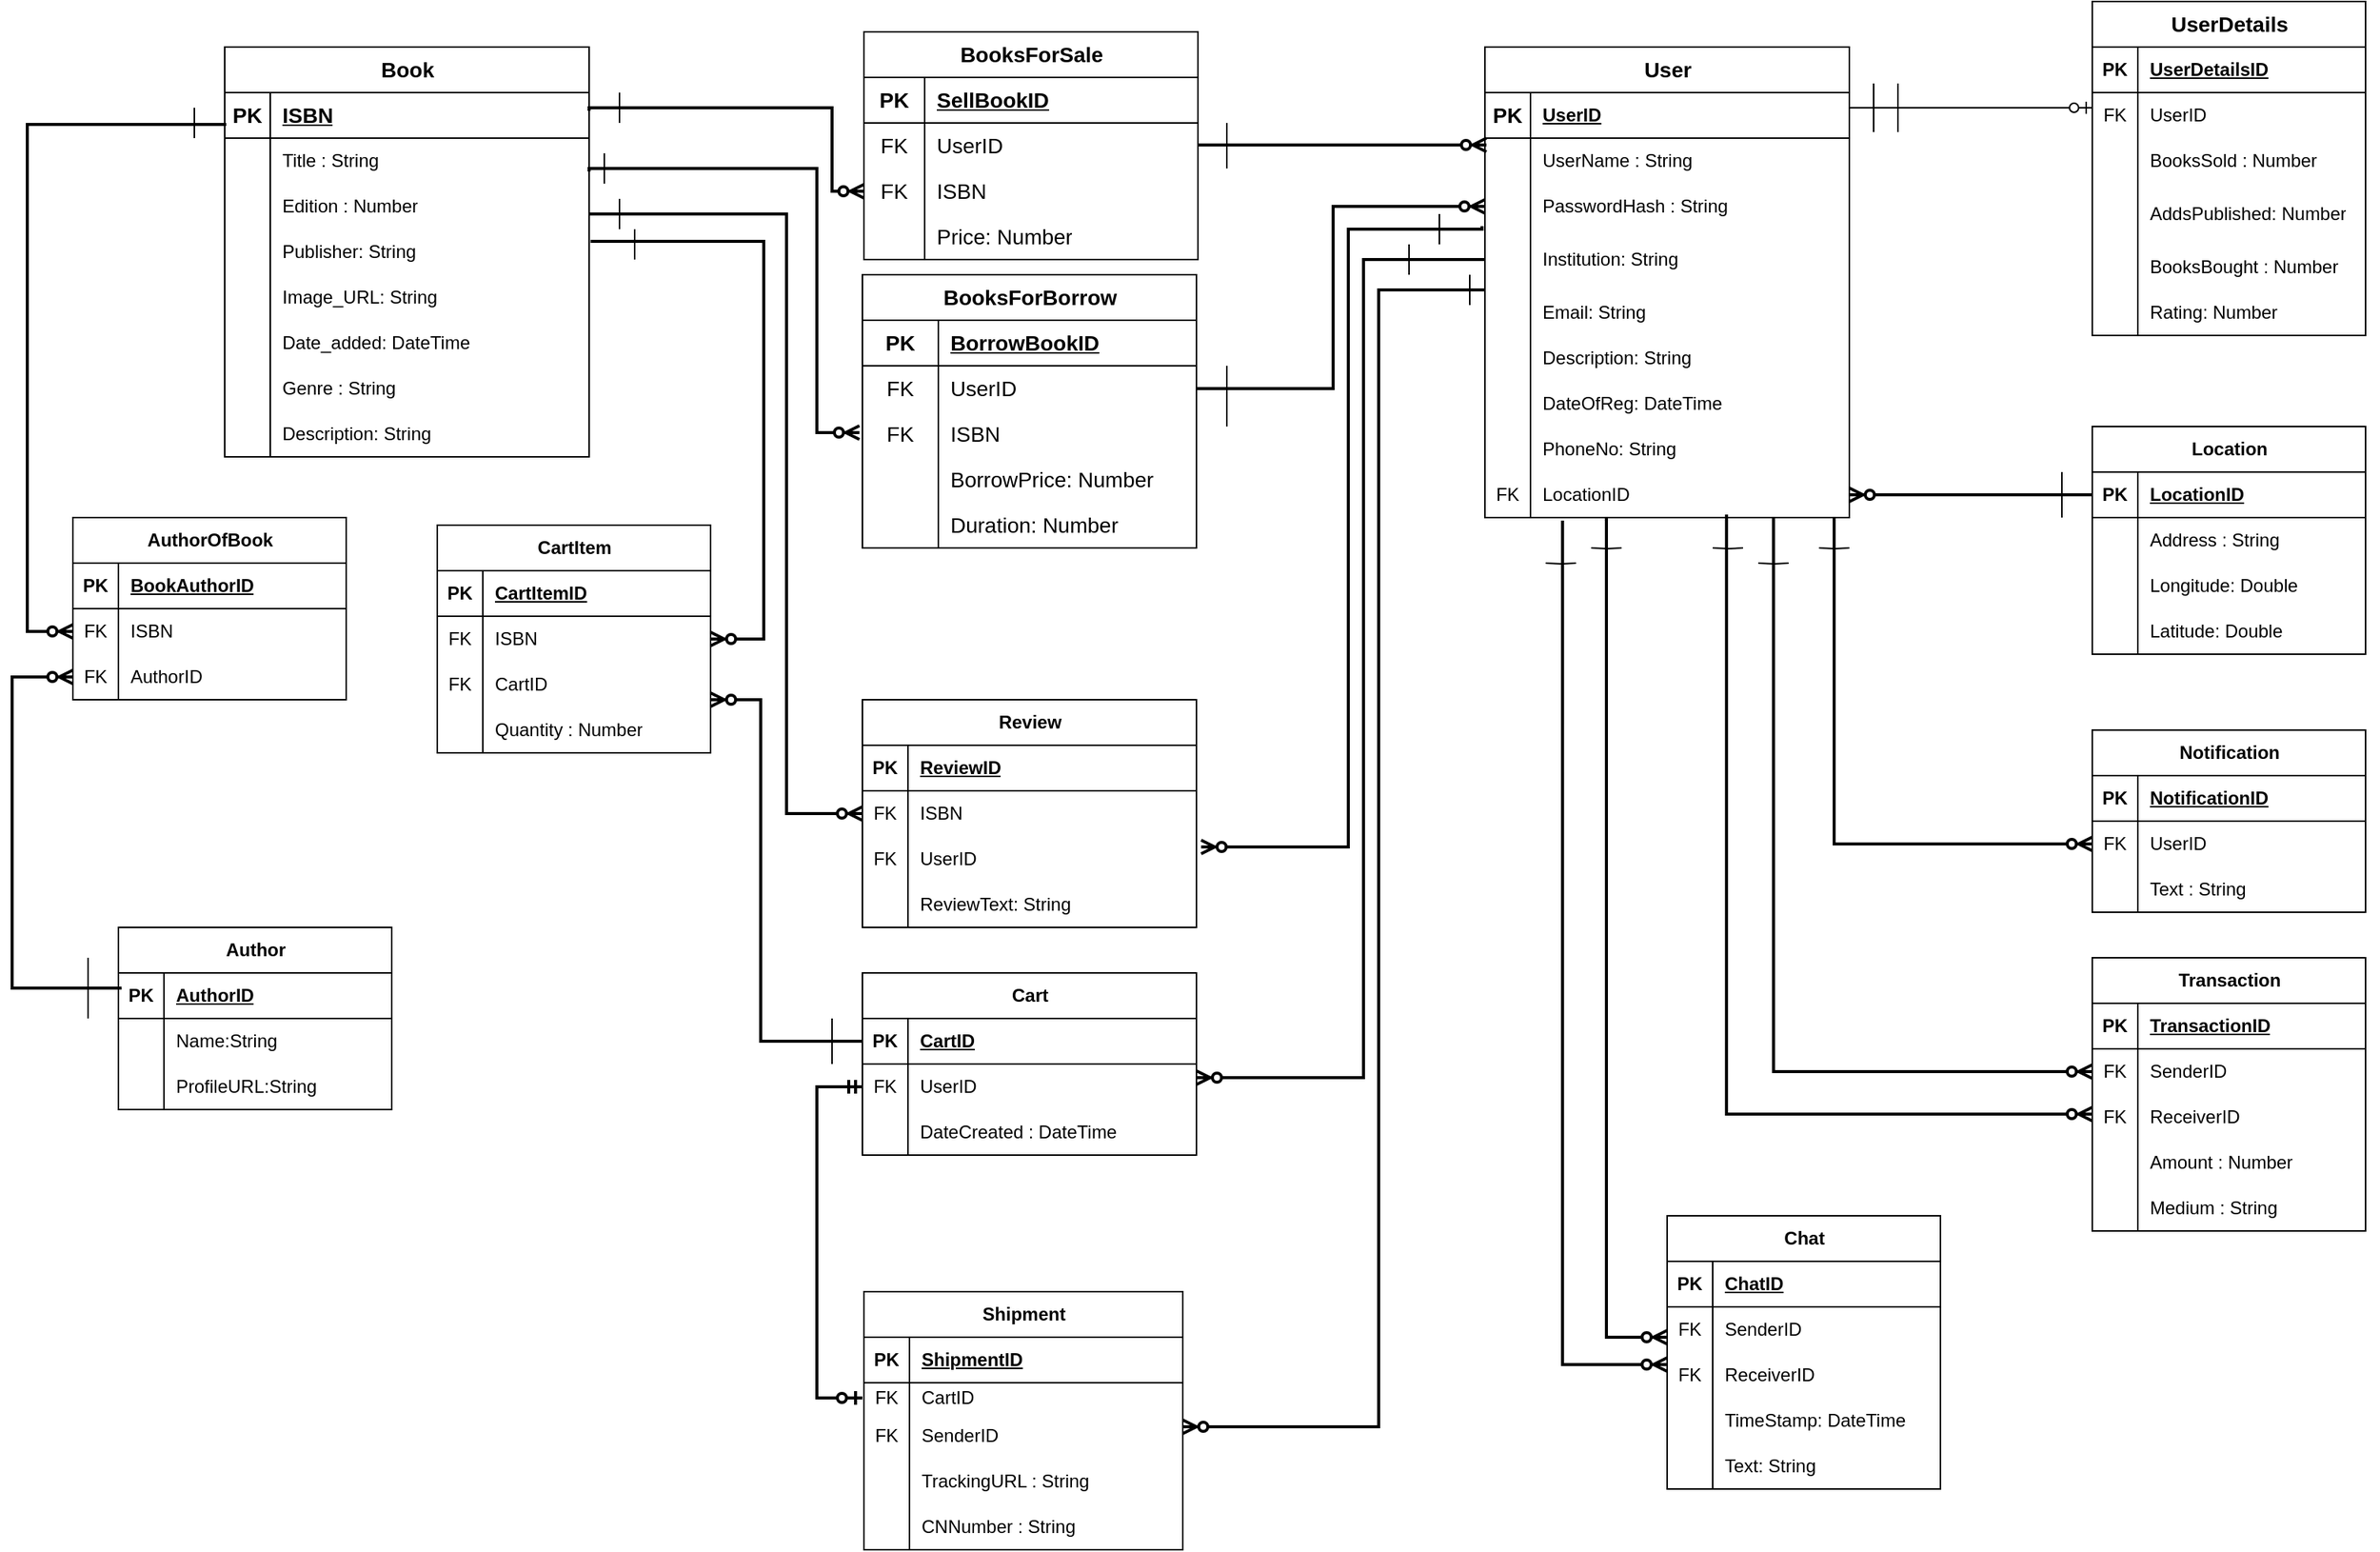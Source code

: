 <mxfile version="21.6.8" type="github">
  <diagram name="Page-1" id="9v51sOSDwu45F2Rm-h4h">
    <mxGraphModel dx="2284" dy="749" grid="1" gridSize="10" guides="1" tooltips="1" connect="1" arrows="1" fold="1" page="1" pageScale="1" pageWidth="850" pageHeight="1100" math="0" shadow="0">
      <root>
        <mxCell id="0" />
        <mxCell id="1" parent="0" />
        <mxCell id="C9G05ynlxcYuqc8bVZSr-22" value="Book" style="shape=table;startSize=30;container=1;collapsible=1;childLayout=tableLayout;fixedRows=1;rowLines=0;fontStyle=1;align=center;resizeLast=1;html=1;fontSize=14;resizeHeight=1;" parent="1" vertex="1">
          <mxGeometry x="20" y="40" width="240" height="270" as="geometry">
            <mxRectangle x="330" y="170" width="80" height="30" as="alternateBounds" />
          </mxGeometry>
        </mxCell>
        <mxCell id="C9G05ynlxcYuqc8bVZSr-23" value="" style="shape=tableRow;horizontal=0;startSize=0;swimlaneHead=0;swimlaneBody=0;fillColor=none;collapsible=0;dropTarget=0;points=[[0,0.5],[1,0.5]];portConstraint=eastwest;top=0;left=0;right=0;bottom=1;" parent="C9G05ynlxcYuqc8bVZSr-22" vertex="1">
          <mxGeometry y="30" width="240" height="30" as="geometry" />
        </mxCell>
        <mxCell id="C9G05ynlxcYuqc8bVZSr-24" value="&lt;font style=&quot;font-size: 14px;&quot;&gt;PK&lt;/font&gt;" style="shape=partialRectangle;connectable=0;fillColor=none;top=0;left=0;bottom=0;right=0;fontStyle=1;overflow=hidden;whiteSpace=wrap;html=1;" parent="C9G05ynlxcYuqc8bVZSr-23" vertex="1">
          <mxGeometry width="30" height="30" as="geometry">
            <mxRectangle width="30" height="30" as="alternateBounds" />
          </mxGeometry>
        </mxCell>
        <mxCell id="C9G05ynlxcYuqc8bVZSr-25" value="&lt;font style=&quot;font-size: 14px;&quot;&gt;ISBN&lt;/font&gt;" style="shape=partialRectangle;connectable=0;fillColor=none;top=0;left=0;bottom=0;right=0;align=left;spacingLeft=6;fontStyle=5;overflow=hidden;whiteSpace=wrap;html=1;" parent="C9G05ynlxcYuqc8bVZSr-23" vertex="1">
          <mxGeometry x="30" width="210" height="30" as="geometry">
            <mxRectangle width="210" height="30" as="alternateBounds" />
          </mxGeometry>
        </mxCell>
        <mxCell id="C9G05ynlxcYuqc8bVZSr-26" value="" style="shape=tableRow;horizontal=0;startSize=0;swimlaneHead=0;swimlaneBody=0;fillColor=none;collapsible=0;dropTarget=0;points=[[0,0.5],[1,0.5]];portConstraint=eastwest;top=0;left=0;right=0;bottom=0;" parent="C9G05ynlxcYuqc8bVZSr-22" vertex="1">
          <mxGeometry y="60" width="240" height="30" as="geometry" />
        </mxCell>
        <mxCell id="C9G05ynlxcYuqc8bVZSr-27" value="" style="shape=partialRectangle;connectable=0;fillColor=none;top=0;left=0;bottom=0;right=0;editable=1;overflow=hidden;whiteSpace=wrap;html=1;" parent="C9G05ynlxcYuqc8bVZSr-26" vertex="1">
          <mxGeometry width="30" height="30" as="geometry">
            <mxRectangle width="30" height="30" as="alternateBounds" />
          </mxGeometry>
        </mxCell>
        <mxCell id="C9G05ynlxcYuqc8bVZSr-28" value="&lt;div align=&quot;left&quot;&gt;Title : String&lt;br&gt;&lt;/div&gt;" style="shape=partialRectangle;connectable=0;fillColor=none;top=0;left=0;bottom=0;right=0;align=left;spacingLeft=6;overflow=hidden;whiteSpace=wrap;html=1;fontSize=12;" parent="C9G05ynlxcYuqc8bVZSr-26" vertex="1">
          <mxGeometry x="30" width="210" height="30" as="geometry">
            <mxRectangle width="210" height="30" as="alternateBounds" />
          </mxGeometry>
        </mxCell>
        <mxCell id="C9G05ynlxcYuqc8bVZSr-29" value="" style="shape=tableRow;horizontal=0;startSize=0;swimlaneHead=0;swimlaneBody=0;fillColor=none;collapsible=0;dropTarget=0;points=[[0,0.5],[1,0.5]];portConstraint=eastwest;top=0;left=0;right=0;bottom=0;" parent="C9G05ynlxcYuqc8bVZSr-22" vertex="1">
          <mxGeometry y="90" width="240" height="30" as="geometry" />
        </mxCell>
        <mxCell id="C9G05ynlxcYuqc8bVZSr-30" value="" style="shape=partialRectangle;connectable=0;fillColor=none;top=0;left=0;bottom=0;right=0;editable=1;overflow=hidden;whiteSpace=wrap;html=1;" parent="C9G05ynlxcYuqc8bVZSr-29" vertex="1">
          <mxGeometry width="30" height="30" as="geometry">
            <mxRectangle width="30" height="30" as="alternateBounds" />
          </mxGeometry>
        </mxCell>
        <mxCell id="C9G05ynlxcYuqc8bVZSr-31" value="Edition : Number" style="shape=partialRectangle;connectable=0;fillColor=none;top=0;left=0;bottom=0;right=0;align=left;spacingLeft=6;overflow=hidden;whiteSpace=wrap;html=1;fontSize=12;" parent="C9G05ynlxcYuqc8bVZSr-29" vertex="1">
          <mxGeometry x="30" width="210" height="30" as="geometry">
            <mxRectangle width="210" height="30" as="alternateBounds" />
          </mxGeometry>
        </mxCell>
        <mxCell id="C9G05ynlxcYuqc8bVZSr-32" value="" style="shape=tableRow;horizontal=0;startSize=0;swimlaneHead=0;swimlaneBody=0;fillColor=none;collapsible=0;dropTarget=0;points=[[0,0.5],[1,0.5]];portConstraint=eastwest;top=0;left=0;right=0;bottom=0;" parent="C9G05ynlxcYuqc8bVZSr-22" vertex="1">
          <mxGeometry y="120" width="240" height="30" as="geometry" />
        </mxCell>
        <mxCell id="C9G05ynlxcYuqc8bVZSr-33" value="" style="shape=partialRectangle;connectable=0;fillColor=none;top=0;left=0;bottom=0;right=0;editable=1;overflow=hidden;whiteSpace=wrap;html=1;" parent="C9G05ynlxcYuqc8bVZSr-32" vertex="1">
          <mxGeometry width="30" height="30" as="geometry">
            <mxRectangle width="30" height="30" as="alternateBounds" />
          </mxGeometry>
        </mxCell>
        <mxCell id="C9G05ynlxcYuqc8bVZSr-34" value="Publisher: String" style="shape=partialRectangle;connectable=0;fillColor=none;top=0;left=0;bottom=0;right=0;align=left;spacingLeft=6;overflow=hidden;whiteSpace=wrap;html=1;fontSize=12;" parent="C9G05ynlxcYuqc8bVZSr-32" vertex="1">
          <mxGeometry x="30" width="210" height="30" as="geometry">
            <mxRectangle width="210" height="30" as="alternateBounds" />
          </mxGeometry>
        </mxCell>
        <mxCell id="C9G05ynlxcYuqc8bVZSr-78" value="" style="shape=tableRow;horizontal=0;startSize=0;swimlaneHead=0;swimlaneBody=0;fillColor=none;collapsible=0;dropTarget=0;points=[[0,0.5],[1,0.5]];portConstraint=eastwest;top=0;left=0;right=0;bottom=0;" parent="C9G05ynlxcYuqc8bVZSr-22" vertex="1">
          <mxGeometry y="150" width="240" height="30" as="geometry" />
        </mxCell>
        <mxCell id="C9G05ynlxcYuqc8bVZSr-79" value="" style="shape=partialRectangle;connectable=0;fillColor=none;top=0;left=0;bottom=0;right=0;editable=1;overflow=hidden;whiteSpace=wrap;html=1;" parent="C9G05ynlxcYuqc8bVZSr-78" vertex="1">
          <mxGeometry width="30" height="30" as="geometry">
            <mxRectangle width="30" height="30" as="alternateBounds" />
          </mxGeometry>
        </mxCell>
        <mxCell id="C9G05ynlxcYuqc8bVZSr-80" value="Image_URL: String" style="shape=partialRectangle;connectable=0;fillColor=none;top=0;left=0;bottom=0;right=0;align=left;spacingLeft=6;overflow=hidden;whiteSpace=wrap;html=1;fontSize=12;" parent="C9G05ynlxcYuqc8bVZSr-78" vertex="1">
          <mxGeometry x="30" width="210" height="30" as="geometry">
            <mxRectangle width="210" height="30" as="alternateBounds" />
          </mxGeometry>
        </mxCell>
        <mxCell id="C9G05ynlxcYuqc8bVZSr-81" value="" style="shape=tableRow;horizontal=0;startSize=0;swimlaneHead=0;swimlaneBody=0;fillColor=none;collapsible=0;dropTarget=0;points=[[0,0.5],[1,0.5]];portConstraint=eastwest;top=0;left=0;right=0;bottom=0;" parent="C9G05ynlxcYuqc8bVZSr-22" vertex="1">
          <mxGeometry y="180" width="240" height="30" as="geometry" />
        </mxCell>
        <mxCell id="C9G05ynlxcYuqc8bVZSr-82" value="" style="shape=partialRectangle;connectable=0;fillColor=none;top=0;left=0;bottom=0;right=0;editable=1;overflow=hidden;whiteSpace=wrap;html=1;" parent="C9G05ynlxcYuqc8bVZSr-81" vertex="1">
          <mxGeometry width="30" height="30" as="geometry">
            <mxRectangle width="30" height="30" as="alternateBounds" />
          </mxGeometry>
        </mxCell>
        <mxCell id="C9G05ynlxcYuqc8bVZSr-83" value="Date_added: DateTime" style="shape=partialRectangle;connectable=0;fillColor=none;top=0;left=0;bottom=0;right=0;align=left;spacingLeft=6;overflow=hidden;whiteSpace=wrap;html=1;fontSize=12;" parent="C9G05ynlxcYuqc8bVZSr-81" vertex="1">
          <mxGeometry x="30" width="210" height="30" as="geometry">
            <mxRectangle width="210" height="30" as="alternateBounds" />
          </mxGeometry>
        </mxCell>
        <mxCell id="C9G05ynlxcYuqc8bVZSr-84" value="" style="shape=tableRow;horizontal=0;startSize=0;swimlaneHead=0;swimlaneBody=0;fillColor=none;collapsible=0;dropTarget=0;points=[[0,0.5],[1,0.5]];portConstraint=eastwest;top=0;left=0;right=0;bottom=0;" parent="C9G05ynlxcYuqc8bVZSr-22" vertex="1">
          <mxGeometry y="210" width="240" height="30" as="geometry" />
        </mxCell>
        <mxCell id="C9G05ynlxcYuqc8bVZSr-85" value="" style="shape=partialRectangle;connectable=0;fillColor=none;top=0;left=0;bottom=0;right=0;editable=1;overflow=hidden;whiteSpace=wrap;html=1;" parent="C9G05ynlxcYuqc8bVZSr-84" vertex="1">
          <mxGeometry width="30" height="30" as="geometry">
            <mxRectangle width="30" height="30" as="alternateBounds" />
          </mxGeometry>
        </mxCell>
        <mxCell id="C9G05ynlxcYuqc8bVZSr-86" value="Genre : String" style="shape=partialRectangle;connectable=0;fillColor=none;top=0;left=0;bottom=0;right=0;align=left;spacingLeft=6;overflow=hidden;whiteSpace=wrap;html=1;fontSize=12;" parent="C9G05ynlxcYuqc8bVZSr-84" vertex="1">
          <mxGeometry x="30" width="210" height="30" as="geometry">
            <mxRectangle width="210" height="30" as="alternateBounds" />
          </mxGeometry>
        </mxCell>
        <mxCell id="C9G05ynlxcYuqc8bVZSr-87" value="" style="shape=tableRow;horizontal=0;startSize=0;swimlaneHead=0;swimlaneBody=0;fillColor=none;collapsible=0;dropTarget=0;points=[[0,0.5],[1,0.5]];portConstraint=eastwest;top=0;left=0;right=0;bottom=0;" parent="C9G05ynlxcYuqc8bVZSr-22" vertex="1">
          <mxGeometry y="240" width="240" height="30" as="geometry" />
        </mxCell>
        <mxCell id="C9G05ynlxcYuqc8bVZSr-88" value="" style="shape=partialRectangle;connectable=0;fillColor=none;top=0;left=0;bottom=0;right=0;editable=1;overflow=hidden;whiteSpace=wrap;html=1;" parent="C9G05ynlxcYuqc8bVZSr-87" vertex="1">
          <mxGeometry width="30" height="30" as="geometry">
            <mxRectangle width="30" height="30" as="alternateBounds" />
          </mxGeometry>
        </mxCell>
        <mxCell id="C9G05ynlxcYuqc8bVZSr-89" value="Description: String" style="shape=partialRectangle;connectable=0;fillColor=none;top=0;left=0;bottom=0;right=0;align=left;spacingLeft=6;overflow=hidden;whiteSpace=wrap;html=1;fontSize=12;" parent="C9G05ynlxcYuqc8bVZSr-87" vertex="1">
          <mxGeometry x="30" width="210" height="30" as="geometry">
            <mxRectangle width="210" height="30" as="alternateBounds" />
          </mxGeometry>
        </mxCell>
        <mxCell id="C9G05ynlxcYuqc8bVZSr-144" value="" style="fontSize=12;html=1;endArrow=ERzeroToMany;endFill=1;rounded=0;fontFamily=Helvetica;fontColor=default;startSize=30;entryX=-0.009;entryY=1.133;entryDx=0;entryDy=0;entryPerimeter=0;strokeWidth=2;edgeStyle=orthogonalEdgeStyle;exitX=1;exitY=0.733;exitDx=0;exitDy=0;exitPerimeter=0;" parent="1" source="C9G05ynlxcYuqc8bVZSr-26" edge="1">
          <mxGeometry width="100" height="100" relative="1" as="geometry">
            <mxPoint x="270" y="120" as="sourcePoint" />
            <mxPoint x="438.02" y="293.99" as="targetPoint" />
            <Array as="points">
              <mxPoint x="260" y="120" />
              <mxPoint x="410" y="120" />
              <mxPoint x="410" y="294" />
            </Array>
          </mxGeometry>
        </mxCell>
        <mxCell id="C9G05ynlxcYuqc8bVZSr-150" value="" style="endArrow=none;html=1;rounded=0;fontFamily=Helvetica;fontSize=14;fontColor=default;startSize=30;" parent="1" edge="1">
          <mxGeometry width="50" height="50" relative="1" as="geometry">
            <mxPoint x="270" y="110" as="sourcePoint" />
            <mxPoint x="270" y="130" as="targetPoint" />
          </mxGeometry>
        </mxCell>
        <mxCell id="C9G05ynlxcYuqc8bVZSr-151" value="" style="endArrow=none;html=1;rounded=0;fontFamily=Helvetica;fontSize=14;fontColor=default;startSize=30;" parent="1" edge="1">
          <mxGeometry width="50" height="50" relative="1" as="geometry">
            <mxPoint x="280" y="90" as="sourcePoint" />
            <mxPoint x="280" y="70" as="targetPoint" />
          </mxGeometry>
        </mxCell>
        <mxCell id="C9G05ynlxcYuqc8bVZSr-161" value="User" style="shape=table;startSize=30;container=1;collapsible=1;childLayout=tableLayout;fixedRows=1;rowLines=0;fontStyle=1;align=center;resizeLast=1;html=1;fontSize=14;resizeHeight=1;" parent="1" vertex="1">
          <mxGeometry x="850" y="40" width="240" height="310" as="geometry">
            <mxRectangle x="330" y="170" width="80" height="30" as="alternateBounds" />
          </mxGeometry>
        </mxCell>
        <mxCell id="C9G05ynlxcYuqc8bVZSr-162" value="" style="shape=tableRow;horizontal=0;startSize=0;swimlaneHead=0;swimlaneBody=0;fillColor=none;collapsible=0;dropTarget=0;points=[[0,0.5],[1,0.5]];portConstraint=eastwest;top=0;left=0;right=0;bottom=1;" parent="C9G05ynlxcYuqc8bVZSr-161" vertex="1">
          <mxGeometry y="30" width="240" height="30" as="geometry" />
        </mxCell>
        <mxCell id="C9G05ynlxcYuqc8bVZSr-163" value="&lt;font style=&quot;font-size: 14px;&quot;&gt;PK&lt;/font&gt;" style="shape=partialRectangle;connectable=0;fillColor=none;top=0;left=0;bottom=0;right=0;fontStyle=1;overflow=hidden;whiteSpace=wrap;html=1;" parent="C9G05ynlxcYuqc8bVZSr-162" vertex="1">
          <mxGeometry width="30" height="30" as="geometry">
            <mxRectangle width="30" height="30" as="alternateBounds" />
          </mxGeometry>
        </mxCell>
        <mxCell id="C9G05ynlxcYuqc8bVZSr-164" value="UserID" style="shape=partialRectangle;connectable=0;fillColor=none;top=0;left=0;bottom=0;right=0;align=left;spacingLeft=6;fontStyle=5;overflow=hidden;whiteSpace=wrap;html=1;" parent="C9G05ynlxcYuqc8bVZSr-162" vertex="1">
          <mxGeometry x="30" width="210" height="30" as="geometry">
            <mxRectangle width="210" height="30" as="alternateBounds" />
          </mxGeometry>
        </mxCell>
        <mxCell id="C9G05ynlxcYuqc8bVZSr-165" value="" style="shape=tableRow;horizontal=0;startSize=0;swimlaneHead=0;swimlaneBody=0;fillColor=none;collapsible=0;dropTarget=0;points=[[0,0.5],[1,0.5]];portConstraint=eastwest;top=0;left=0;right=0;bottom=0;" parent="C9G05ynlxcYuqc8bVZSr-161" vertex="1">
          <mxGeometry y="60" width="240" height="30" as="geometry" />
        </mxCell>
        <mxCell id="C9G05ynlxcYuqc8bVZSr-166" value="" style="shape=partialRectangle;connectable=0;fillColor=none;top=0;left=0;bottom=0;right=0;editable=1;overflow=hidden;whiteSpace=wrap;html=1;" parent="C9G05ynlxcYuqc8bVZSr-165" vertex="1">
          <mxGeometry width="30" height="30" as="geometry">
            <mxRectangle width="30" height="30" as="alternateBounds" />
          </mxGeometry>
        </mxCell>
        <mxCell id="C9G05ynlxcYuqc8bVZSr-167" value="&lt;div align=&quot;left&quot;&gt;UserName : String&lt;br&gt;&lt;/div&gt;" style="shape=partialRectangle;connectable=0;fillColor=none;top=0;left=0;bottom=0;right=0;align=left;spacingLeft=6;overflow=hidden;whiteSpace=wrap;html=1;fontSize=12;" parent="C9G05ynlxcYuqc8bVZSr-165" vertex="1">
          <mxGeometry x="30" width="210" height="30" as="geometry">
            <mxRectangle width="210" height="30" as="alternateBounds" />
          </mxGeometry>
        </mxCell>
        <mxCell id="C9G05ynlxcYuqc8bVZSr-168" value="" style="shape=tableRow;horizontal=0;startSize=0;swimlaneHead=0;swimlaneBody=0;fillColor=none;collapsible=0;dropTarget=0;points=[[0,0.5],[1,0.5]];portConstraint=eastwest;top=0;left=0;right=0;bottom=0;" parent="C9G05ynlxcYuqc8bVZSr-161" vertex="1">
          <mxGeometry y="90" width="240" height="30" as="geometry" />
        </mxCell>
        <mxCell id="C9G05ynlxcYuqc8bVZSr-169" value="" style="shape=partialRectangle;connectable=0;fillColor=none;top=0;left=0;bottom=0;right=0;editable=1;overflow=hidden;whiteSpace=wrap;html=1;" parent="C9G05ynlxcYuqc8bVZSr-168" vertex="1">
          <mxGeometry width="30" height="30" as="geometry">
            <mxRectangle width="30" height="30" as="alternateBounds" />
          </mxGeometry>
        </mxCell>
        <mxCell id="C9G05ynlxcYuqc8bVZSr-170" value="PasswordHash : String" style="shape=partialRectangle;connectable=0;fillColor=none;top=0;left=0;bottom=0;right=0;align=left;spacingLeft=6;overflow=hidden;whiteSpace=wrap;html=1;fontSize=12;" parent="C9G05ynlxcYuqc8bVZSr-168" vertex="1">
          <mxGeometry x="30" width="210" height="30" as="geometry">
            <mxRectangle width="210" height="30" as="alternateBounds" />
          </mxGeometry>
        </mxCell>
        <mxCell id="C9G05ynlxcYuqc8bVZSr-171" value="" style="shape=tableRow;horizontal=0;startSize=0;swimlaneHead=0;swimlaneBody=0;fillColor=none;collapsible=0;dropTarget=0;points=[[0,0.5],[1,0.5]];portConstraint=eastwest;top=0;left=0;right=0;bottom=0;" parent="C9G05ynlxcYuqc8bVZSr-161" vertex="1">
          <mxGeometry y="120" width="240" height="40" as="geometry" />
        </mxCell>
        <mxCell id="C9G05ynlxcYuqc8bVZSr-172" value="" style="shape=partialRectangle;connectable=0;fillColor=none;top=0;left=0;bottom=0;right=0;editable=1;overflow=hidden;whiteSpace=wrap;html=1;" parent="C9G05ynlxcYuqc8bVZSr-171" vertex="1">
          <mxGeometry width="30" height="40" as="geometry">
            <mxRectangle width="30" height="40" as="alternateBounds" />
          </mxGeometry>
        </mxCell>
        <mxCell id="C9G05ynlxcYuqc8bVZSr-173" value="Institution: String" style="shape=partialRectangle;connectable=0;fillColor=none;top=0;left=0;bottom=0;right=0;align=left;spacingLeft=6;overflow=hidden;whiteSpace=wrap;html=1;fontSize=12;" parent="C9G05ynlxcYuqc8bVZSr-171" vertex="1">
          <mxGeometry x="30" width="210" height="40" as="geometry">
            <mxRectangle width="210" height="40" as="alternateBounds" />
          </mxGeometry>
        </mxCell>
        <mxCell id="C9G05ynlxcYuqc8bVZSr-174" value="" style="shape=tableRow;horizontal=0;startSize=0;swimlaneHead=0;swimlaneBody=0;fillColor=none;collapsible=0;dropTarget=0;points=[[0,0.5],[1,0.5]];portConstraint=eastwest;top=0;left=0;right=0;bottom=0;" parent="C9G05ynlxcYuqc8bVZSr-161" vertex="1">
          <mxGeometry y="160" width="240" height="30" as="geometry" />
        </mxCell>
        <mxCell id="C9G05ynlxcYuqc8bVZSr-175" value="" style="shape=partialRectangle;connectable=0;fillColor=none;top=0;left=0;bottom=0;right=0;editable=1;overflow=hidden;whiteSpace=wrap;html=1;" parent="C9G05ynlxcYuqc8bVZSr-174" vertex="1">
          <mxGeometry width="30" height="30" as="geometry">
            <mxRectangle width="30" height="30" as="alternateBounds" />
          </mxGeometry>
        </mxCell>
        <mxCell id="C9G05ynlxcYuqc8bVZSr-176" value="Email: String" style="shape=partialRectangle;connectable=0;fillColor=none;top=0;left=0;bottom=0;right=0;align=left;spacingLeft=6;overflow=hidden;whiteSpace=wrap;html=1;fontSize=12;" parent="C9G05ynlxcYuqc8bVZSr-174" vertex="1">
          <mxGeometry x="30" width="210" height="30" as="geometry">
            <mxRectangle width="210" height="30" as="alternateBounds" />
          </mxGeometry>
        </mxCell>
        <mxCell id="C9G05ynlxcYuqc8bVZSr-183" value="" style="shape=tableRow;horizontal=0;startSize=0;swimlaneHead=0;swimlaneBody=0;fillColor=none;collapsible=0;dropTarget=0;points=[[0,0.5],[1,0.5]];portConstraint=eastwest;top=0;left=0;right=0;bottom=0;" parent="C9G05ynlxcYuqc8bVZSr-161" vertex="1">
          <mxGeometry y="190" width="240" height="30" as="geometry" />
        </mxCell>
        <mxCell id="C9G05ynlxcYuqc8bVZSr-184" value="" style="shape=partialRectangle;connectable=0;fillColor=none;top=0;left=0;bottom=0;right=0;editable=1;overflow=hidden;whiteSpace=wrap;html=1;" parent="C9G05ynlxcYuqc8bVZSr-183" vertex="1">
          <mxGeometry width="30" height="30" as="geometry">
            <mxRectangle width="30" height="30" as="alternateBounds" />
          </mxGeometry>
        </mxCell>
        <mxCell id="C9G05ynlxcYuqc8bVZSr-185" value="Description: String" style="shape=partialRectangle;connectable=0;fillColor=none;top=0;left=0;bottom=0;right=0;align=left;spacingLeft=6;overflow=hidden;whiteSpace=wrap;html=1;fontSize=12;" parent="C9G05ynlxcYuqc8bVZSr-183" vertex="1">
          <mxGeometry x="30" width="210" height="30" as="geometry">
            <mxRectangle width="210" height="30" as="alternateBounds" />
          </mxGeometry>
        </mxCell>
        <mxCell id="C9G05ynlxcYuqc8bVZSr-210" value="" style="shape=tableRow;horizontal=0;startSize=0;swimlaneHead=0;swimlaneBody=0;fillColor=none;collapsible=0;dropTarget=0;points=[[0,0.5],[1,0.5]];portConstraint=eastwest;top=0;left=0;right=0;bottom=0;" parent="C9G05ynlxcYuqc8bVZSr-161" vertex="1">
          <mxGeometry y="220" width="240" height="30" as="geometry" />
        </mxCell>
        <mxCell id="C9G05ynlxcYuqc8bVZSr-211" value="" style="shape=partialRectangle;connectable=0;fillColor=none;top=0;left=0;bottom=0;right=0;editable=1;overflow=hidden;whiteSpace=wrap;html=1;" parent="C9G05ynlxcYuqc8bVZSr-210" vertex="1">
          <mxGeometry width="30" height="30" as="geometry">
            <mxRectangle width="30" height="30" as="alternateBounds" />
          </mxGeometry>
        </mxCell>
        <mxCell id="C9G05ynlxcYuqc8bVZSr-212" value="DateOfReg: DateTime" style="shape=partialRectangle;connectable=0;fillColor=none;top=0;left=0;bottom=0;right=0;align=left;spacingLeft=6;overflow=hidden;whiteSpace=wrap;html=1;fontSize=12;" parent="C9G05ynlxcYuqc8bVZSr-210" vertex="1">
          <mxGeometry x="30" width="210" height="30" as="geometry">
            <mxRectangle width="210" height="30" as="alternateBounds" />
          </mxGeometry>
        </mxCell>
        <mxCell id="7HspRHMofScwf_ScNRBA-1" value="" style="shape=tableRow;horizontal=0;startSize=0;swimlaneHead=0;swimlaneBody=0;fillColor=none;collapsible=0;dropTarget=0;points=[[0,0.5],[1,0.5]];portConstraint=eastwest;top=0;left=0;right=0;bottom=0;" parent="C9G05ynlxcYuqc8bVZSr-161" vertex="1">
          <mxGeometry y="250" width="240" height="30" as="geometry" />
        </mxCell>
        <mxCell id="7HspRHMofScwf_ScNRBA-2" value="" style="shape=partialRectangle;connectable=0;fillColor=none;top=0;left=0;bottom=0;right=0;editable=1;overflow=hidden;whiteSpace=wrap;html=1;" parent="7HspRHMofScwf_ScNRBA-1" vertex="1">
          <mxGeometry width="30" height="30" as="geometry">
            <mxRectangle width="30" height="30" as="alternateBounds" />
          </mxGeometry>
        </mxCell>
        <mxCell id="7HspRHMofScwf_ScNRBA-3" value="PhoneNo: String" style="shape=partialRectangle;connectable=0;fillColor=none;top=0;left=0;bottom=0;right=0;align=left;spacingLeft=6;overflow=hidden;whiteSpace=wrap;html=1;fontSize=12;" parent="7HspRHMofScwf_ScNRBA-1" vertex="1">
          <mxGeometry x="30" width="210" height="30" as="geometry">
            <mxRectangle width="210" height="30" as="alternateBounds" />
          </mxGeometry>
        </mxCell>
        <mxCell id="7HspRHMofScwf_ScNRBA-4" value="" style="shape=tableRow;horizontal=0;startSize=0;swimlaneHead=0;swimlaneBody=0;fillColor=none;collapsible=0;dropTarget=0;points=[[0,0.5],[1,0.5]];portConstraint=eastwest;top=0;left=0;right=0;bottom=0;" parent="C9G05ynlxcYuqc8bVZSr-161" vertex="1">
          <mxGeometry y="280" width="240" height="30" as="geometry" />
        </mxCell>
        <mxCell id="7HspRHMofScwf_ScNRBA-5" value="FK" style="shape=partialRectangle;connectable=0;fillColor=none;top=0;left=0;bottom=0;right=0;editable=1;overflow=hidden;whiteSpace=wrap;html=1;" parent="7HspRHMofScwf_ScNRBA-4" vertex="1">
          <mxGeometry width="30" height="30" as="geometry">
            <mxRectangle width="30" height="30" as="alternateBounds" />
          </mxGeometry>
        </mxCell>
        <mxCell id="7HspRHMofScwf_ScNRBA-6" value="LocationID" style="shape=partialRectangle;connectable=0;fillColor=none;top=0;left=0;bottom=0;right=0;align=left;spacingLeft=6;overflow=hidden;whiteSpace=wrap;html=1;fontSize=12;" parent="7HspRHMofScwf_ScNRBA-4" vertex="1">
          <mxGeometry x="30" width="210" height="30" as="geometry">
            <mxRectangle width="210" height="30" as="alternateBounds" />
          </mxGeometry>
        </mxCell>
        <mxCell id="C9G05ynlxcYuqc8bVZSr-213" value="" style="fontSize=12;html=1;endArrow=ERzeroToOne;startArrow=ERmandOne;rounded=0;fontFamily=Helvetica;fontColor=default;startSize=30;entryX=0;entryY=0.5;entryDx=0;entryDy=0;exitX=1;exitY=0.5;exitDx=0;exitDy=0;" parent="1" edge="1">
          <mxGeometry width="100" height="100" relative="1" as="geometry">
            <mxPoint x="1090" y="80" as="sourcePoint" />
            <mxPoint x="1250" y="80" as="targetPoint" />
          </mxGeometry>
        </mxCell>
        <mxCell id="C9G05ynlxcYuqc8bVZSr-215" value="" style="fontSize=12;html=1;endArrow=ERzeroToMany;endFill=1;rounded=0;fontFamily=Helvetica;fontColor=default;startSize=30;exitX=1;exitY=0.5;exitDx=0;exitDy=0;entryX=0;entryY=0.5;entryDx=0;entryDy=0;strokeWidth=2;" parent="1" edge="1">
          <mxGeometry width="100" height="100" relative="1" as="geometry">
            <mxPoint x="661" y="104.5" as="sourcePoint" />
            <mxPoint x="851" y="104.5" as="targetPoint" />
          </mxGeometry>
        </mxCell>
        <mxCell id="C9G05ynlxcYuqc8bVZSr-216" value="" style="endArrow=none;html=1;rounded=0;fontFamily=Helvetica;fontSize=14;fontColor=default;startSize=30;" parent="1" edge="1">
          <mxGeometry width="50" height="50" relative="1" as="geometry">
            <mxPoint x="680" y="90" as="sourcePoint" />
            <mxPoint x="680" y="120" as="targetPoint" />
          </mxGeometry>
        </mxCell>
        <mxCell id="C9G05ynlxcYuqc8bVZSr-217" value="" style="fontSize=12;html=1;endArrow=ERzeroToMany;endFill=1;rounded=0;fontFamily=Helvetica;fontColor=default;startSize=30;strokeWidth=2;edgeStyle=orthogonalEdgeStyle;exitX=1;exitY=0.5;exitDx=0;exitDy=0;" parent="1" target="C9G05ynlxcYuqc8bVZSr-168" edge="1" source="Zwe_vxE4iB0zSOQ3jts6-52">
          <mxGeometry width="100" height="100" relative="1" as="geometry">
            <mxPoint x="690" y="260" as="sourcePoint" />
            <mxPoint x="847" y="133" as="targetPoint" />
            <Array as="points">
              <mxPoint x="750" y="265" />
              <mxPoint x="750" y="145" />
            </Array>
          </mxGeometry>
        </mxCell>
        <mxCell id="C9G05ynlxcYuqc8bVZSr-218" value="" style="endArrow=none;html=1;rounded=0;fontFamily=Helvetica;fontSize=14;fontColor=default;startSize=30;edgeStyle=orthogonalEdgeStyle;" parent="1" edge="1">
          <mxGeometry width="50" height="50" relative="1" as="geometry">
            <mxPoint x="680" y="250" as="sourcePoint" />
            <mxPoint x="680" y="290" as="targetPoint" />
          </mxGeometry>
        </mxCell>
        <mxCell id="RhXeE3N9XsLP1iyDJ-4I-1" value="Location" style="shape=table;startSize=30;container=1;collapsible=1;childLayout=tableLayout;fixedRows=1;rowLines=0;fontStyle=1;align=center;resizeLast=1;html=1;" parent="1" vertex="1">
          <mxGeometry x="1250" y="290" width="180" height="150" as="geometry" />
        </mxCell>
        <mxCell id="RhXeE3N9XsLP1iyDJ-4I-2" value="" style="shape=tableRow;horizontal=0;startSize=0;swimlaneHead=0;swimlaneBody=0;fillColor=none;collapsible=0;dropTarget=0;points=[[0,0.5],[1,0.5]];portConstraint=eastwest;top=0;left=0;right=0;bottom=1;" parent="RhXeE3N9XsLP1iyDJ-4I-1" vertex="1">
          <mxGeometry y="30" width="180" height="30" as="geometry" />
        </mxCell>
        <mxCell id="RhXeE3N9XsLP1iyDJ-4I-3" value="PK" style="shape=partialRectangle;connectable=0;fillColor=none;top=0;left=0;bottom=0;right=0;fontStyle=1;overflow=hidden;whiteSpace=wrap;html=1;" parent="RhXeE3N9XsLP1iyDJ-4I-2" vertex="1">
          <mxGeometry width="30" height="30" as="geometry">
            <mxRectangle width="30" height="30" as="alternateBounds" />
          </mxGeometry>
        </mxCell>
        <mxCell id="RhXeE3N9XsLP1iyDJ-4I-4" value="LocationID" style="shape=partialRectangle;connectable=0;fillColor=none;top=0;left=0;bottom=0;right=0;align=left;spacingLeft=6;fontStyle=5;overflow=hidden;whiteSpace=wrap;html=1;" parent="RhXeE3N9XsLP1iyDJ-4I-2" vertex="1">
          <mxGeometry x="30" width="150" height="30" as="geometry">
            <mxRectangle width="150" height="30" as="alternateBounds" />
          </mxGeometry>
        </mxCell>
        <mxCell id="RhXeE3N9XsLP1iyDJ-4I-5" value="" style="shape=tableRow;horizontal=0;startSize=0;swimlaneHead=0;swimlaneBody=0;fillColor=none;collapsible=0;dropTarget=0;points=[[0,0.5],[1,0.5]];portConstraint=eastwest;top=0;left=0;right=0;bottom=0;" parent="RhXeE3N9XsLP1iyDJ-4I-1" vertex="1">
          <mxGeometry y="60" width="180" height="30" as="geometry" />
        </mxCell>
        <mxCell id="RhXeE3N9XsLP1iyDJ-4I-6" value="" style="shape=partialRectangle;connectable=0;fillColor=none;top=0;left=0;bottom=0;right=0;editable=1;overflow=hidden;whiteSpace=wrap;html=1;" parent="RhXeE3N9XsLP1iyDJ-4I-5" vertex="1">
          <mxGeometry width="30" height="30" as="geometry">
            <mxRectangle width="30" height="30" as="alternateBounds" />
          </mxGeometry>
        </mxCell>
        <mxCell id="RhXeE3N9XsLP1iyDJ-4I-7" value="Address : String" style="shape=partialRectangle;connectable=0;fillColor=none;top=0;left=0;bottom=0;right=0;align=left;spacingLeft=6;overflow=hidden;whiteSpace=wrap;html=1;" parent="RhXeE3N9XsLP1iyDJ-4I-5" vertex="1">
          <mxGeometry x="30" width="150" height="30" as="geometry">
            <mxRectangle width="150" height="30" as="alternateBounds" />
          </mxGeometry>
        </mxCell>
        <mxCell id="RhXeE3N9XsLP1iyDJ-4I-8" value="" style="shape=tableRow;horizontal=0;startSize=0;swimlaneHead=0;swimlaneBody=0;fillColor=none;collapsible=0;dropTarget=0;points=[[0,0.5],[1,0.5]];portConstraint=eastwest;top=0;left=0;right=0;bottom=0;" parent="RhXeE3N9XsLP1iyDJ-4I-1" vertex="1">
          <mxGeometry y="90" width="180" height="30" as="geometry" />
        </mxCell>
        <mxCell id="RhXeE3N9XsLP1iyDJ-4I-9" value="" style="shape=partialRectangle;connectable=0;fillColor=none;top=0;left=0;bottom=0;right=0;editable=1;overflow=hidden;whiteSpace=wrap;html=1;" parent="RhXeE3N9XsLP1iyDJ-4I-8" vertex="1">
          <mxGeometry width="30" height="30" as="geometry">
            <mxRectangle width="30" height="30" as="alternateBounds" />
          </mxGeometry>
        </mxCell>
        <mxCell id="RhXeE3N9XsLP1iyDJ-4I-10" value="Longitude: Double" style="shape=partialRectangle;connectable=0;fillColor=none;top=0;left=0;bottom=0;right=0;align=left;spacingLeft=6;overflow=hidden;whiteSpace=wrap;html=1;" parent="RhXeE3N9XsLP1iyDJ-4I-8" vertex="1">
          <mxGeometry x="30" width="150" height="30" as="geometry">
            <mxRectangle width="150" height="30" as="alternateBounds" />
          </mxGeometry>
        </mxCell>
        <mxCell id="RhXeE3N9XsLP1iyDJ-4I-11" value="" style="shape=tableRow;horizontal=0;startSize=0;swimlaneHead=0;swimlaneBody=0;fillColor=none;collapsible=0;dropTarget=0;points=[[0,0.5],[1,0.5]];portConstraint=eastwest;top=0;left=0;right=0;bottom=0;" parent="RhXeE3N9XsLP1iyDJ-4I-1" vertex="1">
          <mxGeometry y="120" width="180" height="30" as="geometry" />
        </mxCell>
        <mxCell id="RhXeE3N9XsLP1iyDJ-4I-12" value="" style="shape=partialRectangle;connectable=0;fillColor=none;top=0;left=0;bottom=0;right=0;editable=1;overflow=hidden;whiteSpace=wrap;html=1;" parent="RhXeE3N9XsLP1iyDJ-4I-11" vertex="1">
          <mxGeometry width="30" height="30" as="geometry">
            <mxRectangle width="30" height="30" as="alternateBounds" />
          </mxGeometry>
        </mxCell>
        <mxCell id="RhXeE3N9XsLP1iyDJ-4I-13" value="Latitude: Double" style="shape=partialRectangle;connectable=0;fillColor=none;top=0;left=0;bottom=0;right=0;align=left;spacingLeft=6;overflow=hidden;whiteSpace=wrap;html=1;" parent="RhXeE3N9XsLP1iyDJ-4I-11" vertex="1">
          <mxGeometry x="30" width="150" height="30" as="geometry">
            <mxRectangle width="150" height="30" as="alternateBounds" />
          </mxGeometry>
        </mxCell>
        <mxCell id="RhXeE3N9XsLP1iyDJ-4I-15" value="" style="fontSize=12;html=1;endArrow=ERzeroToMany;endFill=1;rounded=0;fontFamily=Helvetica;fontColor=default;startSize=30;exitX=0;exitY=0.5;exitDx=0;exitDy=0;entryX=1;entryY=0.5;entryDx=0;entryDy=0;strokeWidth=2;" parent="1" source="RhXeE3N9XsLP1iyDJ-4I-2" target="7HspRHMofScwf_ScNRBA-4" edge="1">
          <mxGeometry width="100" height="100" relative="1" as="geometry">
            <mxPoint x="860" y="415" as="sourcePoint" />
            <mxPoint x="1038" y="414" as="targetPoint" />
          </mxGeometry>
        </mxCell>
        <mxCell id="RhXeE3N9XsLP1iyDJ-4I-16" value="" style="endArrow=none;html=1;rounded=0;fontFamily=Helvetica;fontSize=14;fontColor=default;startSize=30;" parent="1" edge="1">
          <mxGeometry width="50" height="50" relative="1" as="geometry">
            <mxPoint x="1230" y="320" as="sourcePoint" />
            <mxPoint x="1230" y="350" as="targetPoint" />
          </mxGeometry>
        </mxCell>
        <mxCell id="0B9To7hm7nEm0LM2lYZg-2" value="Author" style="shape=table;startSize=30;container=1;collapsible=1;childLayout=tableLayout;fixedRows=1;rowLines=0;fontStyle=1;align=center;resizeLast=1;html=1;" parent="1" vertex="1">
          <mxGeometry x="-50" y="620" width="180" height="120" as="geometry" />
        </mxCell>
        <mxCell id="0B9To7hm7nEm0LM2lYZg-3" value="" style="shape=tableRow;horizontal=0;startSize=0;swimlaneHead=0;swimlaneBody=0;fillColor=none;collapsible=0;dropTarget=0;points=[[0,0.5],[1,0.5]];portConstraint=eastwest;top=0;left=0;right=0;bottom=1;" parent="0B9To7hm7nEm0LM2lYZg-2" vertex="1">
          <mxGeometry y="30" width="180" height="30" as="geometry" />
        </mxCell>
        <mxCell id="0B9To7hm7nEm0LM2lYZg-4" value="PK" style="shape=partialRectangle;connectable=0;fillColor=none;top=0;left=0;bottom=0;right=0;fontStyle=1;overflow=hidden;whiteSpace=wrap;html=1;" parent="0B9To7hm7nEm0LM2lYZg-3" vertex="1">
          <mxGeometry width="30" height="30" as="geometry">
            <mxRectangle width="30" height="30" as="alternateBounds" />
          </mxGeometry>
        </mxCell>
        <mxCell id="0B9To7hm7nEm0LM2lYZg-5" value="AuthorID" style="shape=partialRectangle;connectable=0;fillColor=none;top=0;left=0;bottom=0;right=0;align=left;spacingLeft=6;fontStyle=5;overflow=hidden;whiteSpace=wrap;html=1;" parent="0B9To7hm7nEm0LM2lYZg-3" vertex="1">
          <mxGeometry x="30" width="150" height="30" as="geometry">
            <mxRectangle width="150" height="30" as="alternateBounds" />
          </mxGeometry>
        </mxCell>
        <mxCell id="0B9To7hm7nEm0LM2lYZg-6" value="" style="shape=tableRow;horizontal=0;startSize=0;swimlaneHead=0;swimlaneBody=0;fillColor=none;collapsible=0;dropTarget=0;points=[[0,0.5],[1,0.5]];portConstraint=eastwest;top=0;left=0;right=0;bottom=0;" parent="0B9To7hm7nEm0LM2lYZg-2" vertex="1">
          <mxGeometry y="60" width="180" height="30" as="geometry" />
        </mxCell>
        <mxCell id="0B9To7hm7nEm0LM2lYZg-7" value="" style="shape=partialRectangle;connectable=0;fillColor=none;top=0;left=0;bottom=0;right=0;editable=1;overflow=hidden;whiteSpace=wrap;html=1;" parent="0B9To7hm7nEm0LM2lYZg-6" vertex="1">
          <mxGeometry width="30" height="30" as="geometry">
            <mxRectangle width="30" height="30" as="alternateBounds" />
          </mxGeometry>
        </mxCell>
        <mxCell id="0B9To7hm7nEm0LM2lYZg-8" value="Name:String" style="shape=partialRectangle;connectable=0;fillColor=none;top=0;left=0;bottom=0;right=0;align=left;spacingLeft=6;overflow=hidden;whiteSpace=wrap;html=1;" parent="0B9To7hm7nEm0LM2lYZg-6" vertex="1">
          <mxGeometry x="30" width="150" height="30" as="geometry">
            <mxRectangle width="150" height="30" as="alternateBounds" />
          </mxGeometry>
        </mxCell>
        <mxCell id="0B9To7hm7nEm0LM2lYZg-12" value="" style="shape=tableRow;horizontal=0;startSize=0;swimlaneHead=0;swimlaneBody=0;fillColor=none;collapsible=0;dropTarget=0;points=[[0,0.5],[1,0.5]];portConstraint=eastwest;top=0;left=0;right=0;bottom=0;" parent="0B9To7hm7nEm0LM2lYZg-2" vertex="1">
          <mxGeometry y="90" width="180" height="30" as="geometry" />
        </mxCell>
        <mxCell id="0B9To7hm7nEm0LM2lYZg-13" value="" style="shape=partialRectangle;connectable=0;fillColor=none;top=0;left=0;bottom=0;right=0;editable=1;overflow=hidden;whiteSpace=wrap;html=1;" parent="0B9To7hm7nEm0LM2lYZg-12" vertex="1">
          <mxGeometry width="30" height="30" as="geometry">
            <mxRectangle width="30" height="30" as="alternateBounds" />
          </mxGeometry>
        </mxCell>
        <mxCell id="0B9To7hm7nEm0LM2lYZg-14" value="ProfileURL:String" style="shape=partialRectangle;connectable=0;fillColor=none;top=0;left=0;bottom=0;right=0;align=left;spacingLeft=6;overflow=hidden;whiteSpace=wrap;html=1;" parent="0B9To7hm7nEm0LM2lYZg-12" vertex="1">
          <mxGeometry x="30" width="150" height="30" as="geometry">
            <mxRectangle width="150" height="30" as="alternateBounds" />
          </mxGeometry>
        </mxCell>
        <mxCell id="0B9To7hm7nEm0LM2lYZg-28" value="" style="fontSize=12;html=1;endArrow=ERzeroToMany;endFill=1;rounded=0;fontFamily=Helvetica;fontColor=default;startSize=30;strokeWidth=2;edgeStyle=orthogonalEdgeStyle;exitX=0.006;exitY=0.3;exitDx=0;exitDy=0;exitPerimeter=0;" parent="1" source="0B9To7hm7nEm0LM2lYZg-3" edge="1">
          <mxGeometry width="100" height="100" relative="1" as="geometry">
            <mxPoint x="-100" y="660" as="sourcePoint" />
            <mxPoint x="-80" y="455" as="targetPoint" />
            <Array as="points">
              <mxPoint x="-49" y="660" />
              <mxPoint x="-120" y="660" />
              <mxPoint x="-120" y="455" />
            </Array>
          </mxGeometry>
        </mxCell>
        <mxCell id="0B9To7hm7nEm0LM2lYZg-29" value="" style="endArrow=none;html=1;rounded=0;fontFamily=Helvetica;fontSize=14;fontColor=default;startSize=30;" parent="1" edge="1">
          <mxGeometry width="50" height="50" relative="1" as="geometry">
            <mxPoint x="-70" y="680" as="sourcePoint" />
            <mxPoint x="-70" y="640" as="targetPoint" />
          </mxGeometry>
        </mxCell>
        <mxCell id="0B9To7hm7nEm0LM2lYZg-30" value="" style="fontSize=12;html=1;endArrow=ERzeroToMany;endFill=1;rounded=0;fontFamily=Helvetica;fontColor=default;startSize=30;exitX=1;exitY=0.5;exitDx=0;exitDy=0;strokeWidth=2;edgeStyle=orthogonalEdgeStyle;entryX=0;entryY=0.5;entryDx=0;entryDy=0;" parent="1" target="0B9To7hm7nEm0LM2lYZg-137" edge="1">
          <mxGeometry width="100" height="100" relative="1" as="geometry">
            <mxPoint x="20" y="90" as="sourcePoint" />
            <mxPoint x="-130" y="420" as="targetPoint" />
            <Array as="points">
              <mxPoint x="20" y="91" />
              <mxPoint x="-110" y="91" />
              <mxPoint x="-110" y="425" />
            </Array>
          </mxGeometry>
        </mxCell>
        <mxCell id="0B9To7hm7nEm0LM2lYZg-31" value="" style="endArrow=none;html=1;rounded=0;fontFamily=Helvetica;fontSize=14;fontColor=default;startSize=30;" parent="1" edge="1">
          <mxGeometry width="50" height="50" relative="1" as="geometry">
            <mxPoint y="80" as="sourcePoint" />
            <mxPoint y="100" as="targetPoint" />
          </mxGeometry>
        </mxCell>
        <mxCell id="0B9To7hm7nEm0LM2lYZg-35" value="Review" style="shape=table;startSize=30;container=1;collapsible=1;childLayout=tableLayout;fixedRows=1;rowLines=0;fontStyle=1;align=center;resizeLast=1;html=1;" parent="1" vertex="1">
          <mxGeometry x="440" y="470" width="220" height="150" as="geometry" />
        </mxCell>
        <mxCell id="0B9To7hm7nEm0LM2lYZg-36" value="" style="shape=tableRow;horizontal=0;startSize=0;swimlaneHead=0;swimlaneBody=0;fillColor=none;collapsible=0;dropTarget=0;points=[[0,0.5],[1,0.5]];portConstraint=eastwest;top=0;left=0;right=0;bottom=1;" parent="0B9To7hm7nEm0LM2lYZg-35" vertex="1">
          <mxGeometry y="30" width="220" height="30" as="geometry" />
        </mxCell>
        <mxCell id="0B9To7hm7nEm0LM2lYZg-37" value="PK" style="shape=partialRectangle;connectable=0;fillColor=none;top=0;left=0;bottom=0;right=0;fontStyle=1;overflow=hidden;whiteSpace=wrap;html=1;" parent="0B9To7hm7nEm0LM2lYZg-36" vertex="1">
          <mxGeometry width="30" height="30" as="geometry">
            <mxRectangle width="30" height="30" as="alternateBounds" />
          </mxGeometry>
        </mxCell>
        <mxCell id="0B9To7hm7nEm0LM2lYZg-38" value="ReviewID" style="shape=partialRectangle;connectable=0;fillColor=none;top=0;left=0;bottom=0;right=0;align=left;spacingLeft=6;fontStyle=5;overflow=hidden;whiteSpace=wrap;html=1;" parent="0B9To7hm7nEm0LM2lYZg-36" vertex="1">
          <mxGeometry x="30" width="190" height="30" as="geometry">
            <mxRectangle width="190" height="30" as="alternateBounds" />
          </mxGeometry>
        </mxCell>
        <mxCell id="0B9To7hm7nEm0LM2lYZg-39" value="" style="shape=tableRow;horizontal=0;startSize=0;swimlaneHead=0;swimlaneBody=0;fillColor=none;collapsible=0;dropTarget=0;points=[[0,0.5],[1,0.5]];portConstraint=eastwest;top=0;left=0;right=0;bottom=0;" parent="0B9To7hm7nEm0LM2lYZg-35" vertex="1">
          <mxGeometry y="60" width="220" height="30" as="geometry" />
        </mxCell>
        <mxCell id="0B9To7hm7nEm0LM2lYZg-40" value="FK" style="shape=partialRectangle;connectable=0;fillColor=none;top=0;left=0;bottom=0;right=0;editable=1;overflow=hidden;whiteSpace=wrap;html=1;" parent="0B9To7hm7nEm0LM2lYZg-39" vertex="1">
          <mxGeometry width="30" height="30" as="geometry">
            <mxRectangle width="30" height="30" as="alternateBounds" />
          </mxGeometry>
        </mxCell>
        <mxCell id="0B9To7hm7nEm0LM2lYZg-41" value="ISBN" style="shape=partialRectangle;connectable=0;fillColor=none;top=0;left=0;bottom=0;right=0;align=left;spacingLeft=6;overflow=hidden;whiteSpace=wrap;html=1;" parent="0B9To7hm7nEm0LM2lYZg-39" vertex="1">
          <mxGeometry x="30" width="190" height="30" as="geometry">
            <mxRectangle width="190" height="30" as="alternateBounds" />
          </mxGeometry>
        </mxCell>
        <mxCell id="0B9To7hm7nEm0LM2lYZg-42" value="" style="shape=tableRow;horizontal=0;startSize=0;swimlaneHead=0;swimlaneBody=0;fillColor=none;collapsible=0;dropTarget=0;points=[[0,0.5],[1,0.5]];portConstraint=eastwest;top=0;left=0;right=0;bottom=0;" parent="0B9To7hm7nEm0LM2lYZg-35" vertex="1">
          <mxGeometry y="90" width="220" height="30" as="geometry" />
        </mxCell>
        <mxCell id="0B9To7hm7nEm0LM2lYZg-43" value="FK" style="shape=partialRectangle;connectable=0;fillColor=none;top=0;left=0;bottom=0;right=0;editable=1;overflow=hidden;whiteSpace=wrap;html=1;" parent="0B9To7hm7nEm0LM2lYZg-42" vertex="1">
          <mxGeometry width="30" height="30" as="geometry">
            <mxRectangle width="30" height="30" as="alternateBounds" />
          </mxGeometry>
        </mxCell>
        <mxCell id="0B9To7hm7nEm0LM2lYZg-44" value="UserID" style="shape=partialRectangle;connectable=0;fillColor=none;top=0;left=0;bottom=0;right=0;align=left;spacingLeft=6;overflow=hidden;whiteSpace=wrap;html=1;" parent="0B9To7hm7nEm0LM2lYZg-42" vertex="1">
          <mxGeometry x="30" width="190" height="30" as="geometry">
            <mxRectangle width="190" height="30" as="alternateBounds" />
          </mxGeometry>
        </mxCell>
        <mxCell id="0B9To7hm7nEm0LM2lYZg-45" value="" style="shape=tableRow;horizontal=0;startSize=0;swimlaneHead=0;swimlaneBody=0;fillColor=none;collapsible=0;dropTarget=0;points=[[0,0.5],[1,0.5]];portConstraint=eastwest;top=0;left=0;right=0;bottom=0;" parent="0B9To7hm7nEm0LM2lYZg-35" vertex="1">
          <mxGeometry y="120" width="220" height="30" as="geometry" />
        </mxCell>
        <mxCell id="0B9To7hm7nEm0LM2lYZg-46" value="" style="shape=partialRectangle;connectable=0;fillColor=none;top=0;left=0;bottom=0;right=0;editable=1;overflow=hidden;whiteSpace=wrap;html=1;" parent="0B9To7hm7nEm0LM2lYZg-45" vertex="1">
          <mxGeometry width="30" height="30" as="geometry">
            <mxRectangle width="30" height="30" as="alternateBounds" />
          </mxGeometry>
        </mxCell>
        <mxCell id="0B9To7hm7nEm0LM2lYZg-47" value="ReviewText: String" style="shape=partialRectangle;connectable=0;fillColor=none;top=0;left=0;bottom=0;right=0;align=left;spacingLeft=6;overflow=hidden;whiteSpace=wrap;html=1;" parent="0B9To7hm7nEm0LM2lYZg-45" vertex="1">
          <mxGeometry x="30" width="190" height="30" as="geometry">
            <mxRectangle width="190" height="30" as="alternateBounds" />
          </mxGeometry>
        </mxCell>
        <mxCell id="0B9To7hm7nEm0LM2lYZg-48" value="" style="fontSize=12;html=1;endArrow=ERzeroToMany;endFill=1;rounded=0;fontFamily=Helvetica;fontColor=default;startSize=30;strokeWidth=2;edgeStyle=orthogonalEdgeStyle;" parent="1" source="C9G05ynlxcYuqc8bVZSr-29" target="0B9To7hm7nEm0LM2lYZg-39" edge="1">
          <mxGeometry width="100" height="100" relative="1" as="geometry">
            <mxPoint x="270" y="150" as="sourcePoint" />
            <mxPoint x="430" y="540" as="targetPoint" />
            <Array as="points">
              <mxPoint x="390" y="150" />
              <mxPoint x="390" y="545" />
            </Array>
          </mxGeometry>
        </mxCell>
        <mxCell id="0B9To7hm7nEm0LM2lYZg-49" value="" style="endArrow=none;html=1;rounded=0;fontFamily=Helvetica;fontSize=14;fontColor=default;startSize=30;" parent="1" edge="1">
          <mxGeometry width="50" height="50" relative="1" as="geometry">
            <mxPoint x="280" y="160" as="sourcePoint" />
            <mxPoint x="280" y="140" as="targetPoint" />
          </mxGeometry>
        </mxCell>
        <mxCell id="0B9To7hm7nEm0LM2lYZg-50" value="" style="fontSize=12;html=1;endArrow=ERzeroToMany;endFill=1;rounded=0;fontFamily=Helvetica;fontColor=default;startSize=30;entryX=1.014;entryY=0.233;entryDx=0;entryDy=0;entryPerimeter=0;strokeWidth=2;edgeStyle=orthogonalEdgeStyle;exitX=-0.008;exitY=-0.05;exitDx=0;exitDy=0;exitPerimeter=0;" parent="1" source="C9G05ynlxcYuqc8bVZSr-171" target="0B9To7hm7nEm0LM2lYZg-42" edge="1">
          <mxGeometry width="100" height="100" relative="1" as="geometry">
            <mxPoint x="800" y="160" as="sourcePoint" />
            <mxPoint x="770" y="565" as="targetPoint" />
            <Array as="points">
              <mxPoint x="848" y="160" />
              <mxPoint x="760" y="160" />
              <mxPoint x="760" y="567" />
            </Array>
          </mxGeometry>
        </mxCell>
        <mxCell id="0B9To7hm7nEm0LM2lYZg-51" value="" style="endArrow=none;html=1;rounded=0;fontFamily=Helvetica;fontSize=14;fontColor=default;startSize=30;" parent="1" edge="1">
          <mxGeometry width="50" height="50" relative="1" as="geometry">
            <mxPoint x="820" y="150" as="sourcePoint" />
            <mxPoint x="820" y="170" as="targetPoint" />
          </mxGeometry>
        </mxCell>
        <mxCell id="0B9To7hm7nEm0LM2lYZg-52" value="Notification" style="shape=table;startSize=30;container=1;collapsible=1;childLayout=tableLayout;fixedRows=1;rowLines=0;fontStyle=1;align=center;resizeLast=1;html=1;" parent="1" vertex="1">
          <mxGeometry x="1250" y="490" width="180" height="120" as="geometry" />
        </mxCell>
        <mxCell id="0B9To7hm7nEm0LM2lYZg-53" value="" style="shape=tableRow;horizontal=0;startSize=0;swimlaneHead=0;swimlaneBody=0;fillColor=none;collapsible=0;dropTarget=0;points=[[0,0.5],[1,0.5]];portConstraint=eastwest;top=0;left=0;right=0;bottom=1;" parent="0B9To7hm7nEm0LM2lYZg-52" vertex="1">
          <mxGeometry y="30" width="180" height="30" as="geometry" />
        </mxCell>
        <mxCell id="0B9To7hm7nEm0LM2lYZg-54" value="PK" style="shape=partialRectangle;connectable=0;fillColor=none;top=0;left=0;bottom=0;right=0;fontStyle=1;overflow=hidden;whiteSpace=wrap;html=1;" parent="0B9To7hm7nEm0LM2lYZg-53" vertex="1">
          <mxGeometry width="30" height="30" as="geometry">
            <mxRectangle width="30" height="30" as="alternateBounds" />
          </mxGeometry>
        </mxCell>
        <mxCell id="0B9To7hm7nEm0LM2lYZg-55" value="NotificationID" style="shape=partialRectangle;connectable=0;fillColor=none;top=0;left=0;bottom=0;right=0;align=left;spacingLeft=6;fontStyle=5;overflow=hidden;whiteSpace=wrap;html=1;" parent="0B9To7hm7nEm0LM2lYZg-53" vertex="1">
          <mxGeometry x="30" width="150" height="30" as="geometry">
            <mxRectangle width="150" height="30" as="alternateBounds" />
          </mxGeometry>
        </mxCell>
        <mxCell id="0B9To7hm7nEm0LM2lYZg-56" value="" style="shape=tableRow;horizontal=0;startSize=0;swimlaneHead=0;swimlaneBody=0;fillColor=none;collapsible=0;dropTarget=0;points=[[0,0.5],[1,0.5]];portConstraint=eastwest;top=0;left=0;right=0;bottom=0;" parent="0B9To7hm7nEm0LM2lYZg-52" vertex="1">
          <mxGeometry y="60" width="180" height="30" as="geometry" />
        </mxCell>
        <mxCell id="0B9To7hm7nEm0LM2lYZg-57" value="FK" style="shape=partialRectangle;connectable=0;fillColor=none;top=0;left=0;bottom=0;right=0;editable=1;overflow=hidden;whiteSpace=wrap;html=1;" parent="0B9To7hm7nEm0LM2lYZg-56" vertex="1">
          <mxGeometry width="30" height="30" as="geometry">
            <mxRectangle width="30" height="30" as="alternateBounds" />
          </mxGeometry>
        </mxCell>
        <mxCell id="0B9To7hm7nEm0LM2lYZg-58" value="UserID" style="shape=partialRectangle;connectable=0;fillColor=none;top=0;left=0;bottom=0;right=0;align=left;spacingLeft=6;overflow=hidden;whiteSpace=wrap;html=1;" parent="0B9To7hm7nEm0LM2lYZg-56" vertex="1">
          <mxGeometry x="30" width="150" height="30" as="geometry">
            <mxRectangle width="150" height="30" as="alternateBounds" />
          </mxGeometry>
        </mxCell>
        <mxCell id="0B9To7hm7nEm0LM2lYZg-59" value="" style="shape=tableRow;horizontal=0;startSize=0;swimlaneHead=0;swimlaneBody=0;fillColor=none;collapsible=0;dropTarget=0;points=[[0,0.5],[1,0.5]];portConstraint=eastwest;top=0;left=0;right=0;bottom=0;" parent="0B9To7hm7nEm0LM2lYZg-52" vertex="1">
          <mxGeometry y="90" width="180" height="30" as="geometry" />
        </mxCell>
        <mxCell id="0B9To7hm7nEm0LM2lYZg-60" value="" style="shape=partialRectangle;connectable=0;fillColor=none;top=0;left=0;bottom=0;right=0;editable=1;overflow=hidden;whiteSpace=wrap;html=1;" parent="0B9To7hm7nEm0LM2lYZg-59" vertex="1">
          <mxGeometry width="30" height="30" as="geometry">
            <mxRectangle width="30" height="30" as="alternateBounds" />
          </mxGeometry>
        </mxCell>
        <mxCell id="0B9To7hm7nEm0LM2lYZg-61" value="Text : String" style="shape=partialRectangle;connectable=0;fillColor=none;top=0;left=0;bottom=0;right=0;align=left;spacingLeft=6;overflow=hidden;whiteSpace=wrap;html=1;" parent="0B9To7hm7nEm0LM2lYZg-59" vertex="1">
          <mxGeometry x="30" width="150" height="30" as="geometry">
            <mxRectangle width="150" height="30" as="alternateBounds" />
          </mxGeometry>
        </mxCell>
        <mxCell id="0B9To7hm7nEm0LM2lYZg-93" style="edgeStyle=none;rounded=0;orthogonalLoop=1;jettySize=auto;html=1;entryX=1;entryY=0;entryDx=0;entryDy=0;entryPerimeter=0;" parent="0B9To7hm7nEm0LM2lYZg-52" source="0B9To7hm7nEm0LM2lYZg-52" target="0B9To7hm7nEm0LM2lYZg-56" edge="1">
          <mxGeometry relative="1" as="geometry" />
        </mxCell>
        <mxCell id="0B9To7hm7nEm0LM2lYZg-65" value="" style="fontSize=12;html=1;endArrow=ERzeroToMany;endFill=1;rounded=0;fontFamily=Helvetica;fontColor=default;startSize=30;entryX=0;entryY=0.5;entryDx=0;entryDy=0;strokeWidth=2;edgeStyle=orthogonalEdgeStyle;" parent="1" target="0B9To7hm7nEm0LM2lYZg-56" edge="1">
          <mxGeometry width="100" height="100" relative="1" as="geometry">
            <mxPoint x="1080" y="350" as="sourcePoint" />
            <mxPoint x="1198" y="384" as="targetPoint" />
            <Array as="points">
              <mxPoint x="1080" y="352" />
              <mxPoint x="1080" y="565" />
            </Array>
          </mxGeometry>
        </mxCell>
        <mxCell id="0B9To7hm7nEm0LM2lYZg-66" value="" style="endArrow=none;html=1;rounded=0;fontFamily=Helvetica;fontSize=14;fontColor=default;startSize=30;edgeStyle=orthogonalEdgeStyle;" parent="1" edge="1">
          <mxGeometry width="50" height="50" relative="1" as="geometry">
            <mxPoint x="1090" y="370" as="sourcePoint" />
            <mxPoint x="1070" y="370" as="targetPoint" />
          </mxGeometry>
        </mxCell>
        <mxCell id="0B9To7hm7nEm0LM2lYZg-68" value="Transaction" style="shape=table;startSize=30;container=1;collapsible=1;childLayout=tableLayout;fixedRows=1;rowLines=0;fontStyle=1;align=center;resizeLast=1;html=1;" parent="1" vertex="1">
          <mxGeometry x="1250" y="640" width="180" height="180" as="geometry" />
        </mxCell>
        <mxCell id="0B9To7hm7nEm0LM2lYZg-69" value="" style="shape=tableRow;horizontal=0;startSize=0;swimlaneHead=0;swimlaneBody=0;fillColor=none;collapsible=0;dropTarget=0;points=[[0,0.5],[1,0.5]];portConstraint=eastwest;top=0;left=0;right=0;bottom=1;" parent="0B9To7hm7nEm0LM2lYZg-68" vertex="1">
          <mxGeometry y="30" width="180" height="30" as="geometry" />
        </mxCell>
        <mxCell id="0B9To7hm7nEm0LM2lYZg-70" value="PK" style="shape=partialRectangle;connectable=0;fillColor=none;top=0;left=0;bottom=0;right=0;fontStyle=1;overflow=hidden;whiteSpace=wrap;html=1;" parent="0B9To7hm7nEm0LM2lYZg-69" vertex="1">
          <mxGeometry width="30" height="30" as="geometry">
            <mxRectangle width="30" height="30" as="alternateBounds" />
          </mxGeometry>
        </mxCell>
        <mxCell id="0B9To7hm7nEm0LM2lYZg-71" value="TransactionID" style="shape=partialRectangle;connectable=0;fillColor=none;top=0;left=0;bottom=0;right=0;align=left;spacingLeft=6;fontStyle=5;overflow=hidden;whiteSpace=wrap;html=1;" parent="0B9To7hm7nEm0LM2lYZg-69" vertex="1">
          <mxGeometry x="30" width="150" height="30" as="geometry">
            <mxRectangle width="150" height="30" as="alternateBounds" />
          </mxGeometry>
        </mxCell>
        <mxCell id="0B9To7hm7nEm0LM2lYZg-72" value="" style="shape=tableRow;horizontal=0;startSize=0;swimlaneHead=0;swimlaneBody=0;fillColor=none;collapsible=0;dropTarget=0;points=[[0,0.5],[1,0.5]];portConstraint=eastwest;top=0;left=0;right=0;bottom=0;" parent="0B9To7hm7nEm0LM2lYZg-68" vertex="1">
          <mxGeometry y="60" width="180" height="30" as="geometry" />
        </mxCell>
        <mxCell id="0B9To7hm7nEm0LM2lYZg-73" value="FK" style="shape=partialRectangle;connectable=0;fillColor=none;top=0;left=0;bottom=0;right=0;editable=1;overflow=hidden;whiteSpace=wrap;html=1;" parent="0B9To7hm7nEm0LM2lYZg-72" vertex="1">
          <mxGeometry width="30" height="30" as="geometry">
            <mxRectangle width="30" height="30" as="alternateBounds" />
          </mxGeometry>
        </mxCell>
        <mxCell id="0B9To7hm7nEm0LM2lYZg-74" value="SenderID" style="shape=partialRectangle;connectable=0;fillColor=none;top=0;left=0;bottom=0;right=0;align=left;spacingLeft=6;overflow=hidden;whiteSpace=wrap;html=1;" parent="0B9To7hm7nEm0LM2lYZg-72" vertex="1">
          <mxGeometry x="30" width="150" height="30" as="geometry">
            <mxRectangle width="150" height="30" as="alternateBounds" />
          </mxGeometry>
        </mxCell>
        <mxCell id="0B9To7hm7nEm0LM2lYZg-75" value="" style="shape=tableRow;horizontal=0;startSize=0;swimlaneHead=0;swimlaneBody=0;fillColor=none;collapsible=0;dropTarget=0;points=[[0,0.5],[1,0.5]];portConstraint=eastwest;top=0;left=0;right=0;bottom=0;" parent="0B9To7hm7nEm0LM2lYZg-68" vertex="1">
          <mxGeometry y="90" width="180" height="30" as="geometry" />
        </mxCell>
        <mxCell id="0B9To7hm7nEm0LM2lYZg-76" value="FK" style="shape=partialRectangle;connectable=0;fillColor=none;top=0;left=0;bottom=0;right=0;editable=1;overflow=hidden;whiteSpace=wrap;html=1;" parent="0B9To7hm7nEm0LM2lYZg-75" vertex="1">
          <mxGeometry width="30" height="30" as="geometry">
            <mxRectangle width="30" height="30" as="alternateBounds" />
          </mxGeometry>
        </mxCell>
        <mxCell id="0B9To7hm7nEm0LM2lYZg-77" value="ReceiverID" style="shape=partialRectangle;connectable=0;fillColor=none;top=0;left=0;bottom=0;right=0;align=left;spacingLeft=6;overflow=hidden;whiteSpace=wrap;html=1;" parent="0B9To7hm7nEm0LM2lYZg-75" vertex="1">
          <mxGeometry x="30" width="150" height="30" as="geometry">
            <mxRectangle width="150" height="30" as="alternateBounds" />
          </mxGeometry>
        </mxCell>
        <mxCell id="0B9To7hm7nEm0LM2lYZg-78" value="" style="shape=tableRow;horizontal=0;startSize=0;swimlaneHead=0;swimlaneBody=0;fillColor=none;collapsible=0;dropTarget=0;points=[[0,0.5],[1,0.5]];portConstraint=eastwest;top=0;left=0;right=0;bottom=0;" parent="0B9To7hm7nEm0LM2lYZg-68" vertex="1">
          <mxGeometry y="120" width="180" height="30" as="geometry" />
        </mxCell>
        <mxCell id="0B9To7hm7nEm0LM2lYZg-79" value="" style="shape=partialRectangle;connectable=0;fillColor=none;top=0;left=0;bottom=0;right=0;editable=1;overflow=hidden;whiteSpace=wrap;html=1;" parent="0B9To7hm7nEm0LM2lYZg-78" vertex="1">
          <mxGeometry width="30" height="30" as="geometry">
            <mxRectangle width="30" height="30" as="alternateBounds" />
          </mxGeometry>
        </mxCell>
        <mxCell id="0B9To7hm7nEm0LM2lYZg-80" value="Amount : Number" style="shape=partialRectangle;connectable=0;fillColor=none;top=0;left=0;bottom=0;right=0;align=left;spacingLeft=6;overflow=hidden;whiteSpace=wrap;html=1;" parent="0B9To7hm7nEm0LM2lYZg-78" vertex="1">
          <mxGeometry x="30" width="150" height="30" as="geometry">
            <mxRectangle width="150" height="30" as="alternateBounds" />
          </mxGeometry>
        </mxCell>
        <mxCell id="0B9To7hm7nEm0LM2lYZg-81" value="" style="shape=tableRow;horizontal=0;startSize=0;swimlaneHead=0;swimlaneBody=0;fillColor=none;collapsible=0;dropTarget=0;points=[[0,0.5],[1,0.5]];portConstraint=eastwest;top=0;left=0;right=0;bottom=0;" parent="0B9To7hm7nEm0LM2lYZg-68" vertex="1">
          <mxGeometry y="150" width="180" height="30" as="geometry" />
        </mxCell>
        <mxCell id="0B9To7hm7nEm0LM2lYZg-82" value="" style="shape=partialRectangle;connectable=0;fillColor=none;top=0;left=0;bottom=0;right=0;editable=1;overflow=hidden;whiteSpace=wrap;html=1;" parent="0B9To7hm7nEm0LM2lYZg-81" vertex="1">
          <mxGeometry width="30" height="30" as="geometry">
            <mxRectangle width="30" height="30" as="alternateBounds" />
          </mxGeometry>
        </mxCell>
        <mxCell id="0B9To7hm7nEm0LM2lYZg-83" value="Medium : String" style="shape=partialRectangle;connectable=0;fillColor=none;top=0;left=0;bottom=0;right=0;align=left;spacingLeft=6;overflow=hidden;whiteSpace=wrap;html=1;" parent="0B9To7hm7nEm0LM2lYZg-81" vertex="1">
          <mxGeometry x="30" width="150" height="30" as="geometry">
            <mxRectangle width="150" height="30" as="alternateBounds" />
          </mxGeometry>
        </mxCell>
        <mxCell id="0B9To7hm7nEm0LM2lYZg-87" value="" style="fontSize=12;html=1;endArrow=ERzeroToMany;endFill=1;rounded=0;fontFamily=Helvetica;fontColor=default;startSize=30;entryX=0;entryY=0.5;entryDx=0;entryDy=0;strokeWidth=2;edgeStyle=orthogonalEdgeStyle;exitX=0.792;exitY=1;exitDx=0;exitDy=0;exitPerimeter=0;" parent="1" source="7HspRHMofScwf_ScNRBA-4" target="0B9To7hm7nEm0LM2lYZg-72" edge="1">
          <mxGeometry width="100" height="100" relative="1" as="geometry">
            <mxPoint x="1040" y="360" as="sourcePoint" />
            <mxPoint x="1190" y="585" as="targetPoint" />
            <Array as="points">
              <mxPoint x="1040" y="715" />
            </Array>
          </mxGeometry>
        </mxCell>
        <mxCell id="0B9To7hm7nEm0LM2lYZg-88" value="" style="fontSize=12;html=1;endArrow=ERzeroToMany;endFill=1;rounded=0;fontFamily=Helvetica;fontColor=default;startSize=30;strokeWidth=2;edgeStyle=orthogonalEdgeStyle;exitX=0.663;exitY=0.933;exitDx=0;exitDy=0;exitPerimeter=0;entryX=0;entryY=0.433;entryDx=0;entryDy=0;entryPerimeter=0;" parent="1" source="7HspRHMofScwf_ScNRBA-4" target="0B9To7hm7nEm0LM2lYZg-75" edge="1">
          <mxGeometry width="100" height="100" relative="1" as="geometry">
            <mxPoint x="1010" y="358" as="sourcePoint" />
            <mxPoint x="1240" y="743" as="targetPoint" />
            <Array as="points">
              <mxPoint x="1009" y="743" />
            </Array>
          </mxGeometry>
        </mxCell>
        <mxCell id="0B9To7hm7nEm0LM2lYZg-90" value="" style="endArrow=none;html=1;rounded=0;fontFamily=Helvetica;fontSize=14;fontColor=default;startSize=30;edgeStyle=orthogonalEdgeStyle;" parent="1" edge="1">
          <mxGeometry width="50" height="50" relative="1" as="geometry">
            <mxPoint x="1050" y="380" as="sourcePoint" />
            <mxPoint x="1030" y="380" as="targetPoint" />
          </mxGeometry>
        </mxCell>
        <mxCell id="0B9To7hm7nEm0LM2lYZg-92" value="" style="endArrow=none;html=1;rounded=0;fontFamily=Helvetica;fontSize=14;fontColor=default;startSize=30;edgeStyle=orthogonalEdgeStyle;" parent="1" edge="1">
          <mxGeometry width="50" height="50" relative="1" as="geometry">
            <mxPoint x="1020" y="370" as="sourcePoint" />
            <mxPoint x="1000" y="370" as="targetPoint" />
          </mxGeometry>
        </mxCell>
        <mxCell id="0B9To7hm7nEm0LM2lYZg-97" value="Cart" style="shape=table;startSize=30;container=1;collapsible=1;childLayout=tableLayout;fixedRows=1;rowLines=0;fontStyle=1;align=center;resizeLast=1;html=1;" parent="1" vertex="1">
          <mxGeometry x="440" y="650" width="220" height="120" as="geometry" />
        </mxCell>
        <mxCell id="0B9To7hm7nEm0LM2lYZg-98" value="" style="shape=tableRow;horizontal=0;startSize=0;swimlaneHead=0;swimlaneBody=0;fillColor=none;collapsible=0;dropTarget=0;points=[[0,0.5],[1,0.5]];portConstraint=eastwest;top=0;left=0;right=0;bottom=1;" parent="0B9To7hm7nEm0LM2lYZg-97" vertex="1">
          <mxGeometry y="30" width="220" height="30" as="geometry" />
        </mxCell>
        <mxCell id="0B9To7hm7nEm0LM2lYZg-99" value="PK" style="shape=partialRectangle;connectable=0;fillColor=none;top=0;left=0;bottom=0;right=0;fontStyle=1;overflow=hidden;whiteSpace=wrap;html=1;" parent="0B9To7hm7nEm0LM2lYZg-98" vertex="1">
          <mxGeometry width="30" height="30" as="geometry">
            <mxRectangle width="30" height="30" as="alternateBounds" />
          </mxGeometry>
        </mxCell>
        <mxCell id="0B9To7hm7nEm0LM2lYZg-100" value="CartID" style="shape=partialRectangle;connectable=0;fillColor=none;top=0;left=0;bottom=0;right=0;align=left;spacingLeft=6;fontStyle=5;overflow=hidden;whiteSpace=wrap;html=1;" parent="0B9To7hm7nEm0LM2lYZg-98" vertex="1">
          <mxGeometry x="30" width="190" height="30" as="geometry">
            <mxRectangle width="190" height="30" as="alternateBounds" />
          </mxGeometry>
        </mxCell>
        <mxCell id="0B9To7hm7nEm0LM2lYZg-104" value="" style="shape=tableRow;horizontal=0;startSize=0;swimlaneHead=0;swimlaneBody=0;fillColor=none;collapsible=0;dropTarget=0;points=[[0,0.5],[1,0.5]];portConstraint=eastwest;top=0;left=0;right=0;bottom=0;" parent="0B9To7hm7nEm0LM2lYZg-97" vertex="1">
          <mxGeometry y="60" width="220" height="30" as="geometry" />
        </mxCell>
        <mxCell id="0B9To7hm7nEm0LM2lYZg-105" value="FK" style="shape=partialRectangle;connectable=0;fillColor=none;top=0;left=0;bottom=0;right=0;editable=1;overflow=hidden;whiteSpace=wrap;html=1;" parent="0B9To7hm7nEm0LM2lYZg-104" vertex="1">
          <mxGeometry width="30" height="30" as="geometry">
            <mxRectangle width="30" height="30" as="alternateBounds" />
          </mxGeometry>
        </mxCell>
        <mxCell id="0B9To7hm7nEm0LM2lYZg-106" value="UserID" style="shape=partialRectangle;connectable=0;fillColor=none;top=0;left=0;bottom=0;right=0;align=left;spacingLeft=6;overflow=hidden;whiteSpace=wrap;html=1;" parent="0B9To7hm7nEm0LM2lYZg-104" vertex="1">
          <mxGeometry x="30" width="190" height="30" as="geometry">
            <mxRectangle width="190" height="30" as="alternateBounds" />
          </mxGeometry>
        </mxCell>
        <mxCell id="0B9To7hm7nEm0LM2lYZg-107" value="" style="shape=tableRow;horizontal=0;startSize=0;swimlaneHead=0;swimlaneBody=0;fillColor=none;collapsible=0;dropTarget=0;points=[[0,0.5],[1,0.5]];portConstraint=eastwest;top=0;left=0;right=0;bottom=0;" parent="0B9To7hm7nEm0LM2lYZg-97" vertex="1">
          <mxGeometry y="90" width="220" height="30" as="geometry" />
        </mxCell>
        <mxCell id="0B9To7hm7nEm0LM2lYZg-108" value="" style="shape=partialRectangle;connectable=0;fillColor=none;top=0;left=0;bottom=0;right=0;editable=1;overflow=hidden;whiteSpace=wrap;html=1;" parent="0B9To7hm7nEm0LM2lYZg-107" vertex="1">
          <mxGeometry width="30" height="30" as="geometry">
            <mxRectangle width="30" height="30" as="alternateBounds" />
          </mxGeometry>
        </mxCell>
        <mxCell id="0B9To7hm7nEm0LM2lYZg-109" value="DateCreated : DateTime " style="shape=partialRectangle;connectable=0;fillColor=none;top=0;left=0;bottom=0;right=0;align=left;spacingLeft=6;overflow=hidden;whiteSpace=wrap;html=1;" parent="0B9To7hm7nEm0LM2lYZg-107" vertex="1">
          <mxGeometry x="30" width="190" height="30" as="geometry">
            <mxRectangle width="190" height="30" as="alternateBounds" />
          </mxGeometry>
        </mxCell>
        <mxCell id="0B9To7hm7nEm0LM2lYZg-111" value="" style="fontSize=12;html=1;endArrow=ERzeroToMany;endFill=1;rounded=0;fontFamily=Helvetica;fontColor=default;startSize=30;entryX=1.014;entryY=0.233;entryDx=0;entryDy=0;entryPerimeter=0;strokeWidth=2;edgeStyle=orthogonalEdgeStyle;exitX=0;exitY=0.5;exitDx=0;exitDy=0;exitPerimeter=0;" parent="1" source="C9G05ynlxcYuqc8bVZSr-171" edge="1">
          <mxGeometry width="100" height="100" relative="1" as="geometry">
            <mxPoint x="840" y="180" as="sourcePoint" />
            <mxPoint x="660" y="719" as="targetPoint" />
            <Array as="points">
              <mxPoint x="770" y="180" />
              <mxPoint x="770" y="719" />
            </Array>
          </mxGeometry>
        </mxCell>
        <mxCell id="0B9To7hm7nEm0LM2lYZg-112" value="" style="endArrow=none;html=1;rounded=0;fontFamily=Helvetica;fontSize=14;fontColor=default;startSize=30;" parent="1" edge="1">
          <mxGeometry width="50" height="50" relative="1" as="geometry">
            <mxPoint x="800" y="170" as="sourcePoint" />
            <mxPoint x="800" y="190" as="targetPoint" />
          </mxGeometry>
        </mxCell>
        <mxCell id="0B9To7hm7nEm0LM2lYZg-113" value="CartItem" style="shape=table;startSize=30;container=1;collapsible=1;childLayout=tableLayout;fixedRows=1;rowLines=0;fontStyle=1;align=center;resizeLast=1;html=1;" parent="1" vertex="1">
          <mxGeometry x="160" y="355" width="180" height="150" as="geometry" />
        </mxCell>
        <mxCell id="0B9To7hm7nEm0LM2lYZg-114" value="" style="shape=tableRow;horizontal=0;startSize=0;swimlaneHead=0;swimlaneBody=0;fillColor=none;collapsible=0;dropTarget=0;points=[[0,0.5],[1,0.5]];portConstraint=eastwest;top=0;left=0;right=0;bottom=1;" parent="0B9To7hm7nEm0LM2lYZg-113" vertex="1">
          <mxGeometry y="30" width="180" height="30" as="geometry" />
        </mxCell>
        <mxCell id="0B9To7hm7nEm0LM2lYZg-115" value="PK" style="shape=partialRectangle;connectable=0;fillColor=none;top=0;left=0;bottom=0;right=0;fontStyle=1;overflow=hidden;whiteSpace=wrap;html=1;" parent="0B9To7hm7nEm0LM2lYZg-114" vertex="1">
          <mxGeometry width="30" height="30" as="geometry">
            <mxRectangle width="30" height="30" as="alternateBounds" />
          </mxGeometry>
        </mxCell>
        <mxCell id="0B9To7hm7nEm0LM2lYZg-116" value="CartItemID" style="shape=partialRectangle;connectable=0;fillColor=none;top=0;left=0;bottom=0;right=0;align=left;spacingLeft=6;fontStyle=5;overflow=hidden;whiteSpace=wrap;html=1;" parent="0B9To7hm7nEm0LM2lYZg-114" vertex="1">
          <mxGeometry x="30" width="150" height="30" as="geometry">
            <mxRectangle width="150" height="30" as="alternateBounds" />
          </mxGeometry>
        </mxCell>
        <mxCell id="0B9To7hm7nEm0LM2lYZg-117" value="" style="shape=tableRow;horizontal=0;startSize=0;swimlaneHead=0;swimlaneBody=0;fillColor=none;collapsible=0;dropTarget=0;points=[[0,0.5],[1,0.5]];portConstraint=eastwest;top=0;left=0;right=0;bottom=0;" parent="0B9To7hm7nEm0LM2lYZg-113" vertex="1">
          <mxGeometry y="60" width="180" height="30" as="geometry" />
        </mxCell>
        <mxCell id="0B9To7hm7nEm0LM2lYZg-118" value="FK" style="shape=partialRectangle;connectable=0;fillColor=none;top=0;left=0;bottom=0;right=0;editable=1;overflow=hidden;whiteSpace=wrap;html=1;" parent="0B9To7hm7nEm0LM2lYZg-117" vertex="1">
          <mxGeometry width="30" height="30" as="geometry">
            <mxRectangle width="30" height="30" as="alternateBounds" />
          </mxGeometry>
        </mxCell>
        <mxCell id="0B9To7hm7nEm0LM2lYZg-119" value="ISBN" style="shape=partialRectangle;connectable=0;fillColor=none;top=0;left=0;bottom=0;right=0;align=left;spacingLeft=6;overflow=hidden;whiteSpace=wrap;html=1;" parent="0B9To7hm7nEm0LM2lYZg-117" vertex="1">
          <mxGeometry x="30" width="150" height="30" as="geometry">
            <mxRectangle width="150" height="30" as="alternateBounds" />
          </mxGeometry>
        </mxCell>
        <mxCell id="0B9To7hm7nEm0LM2lYZg-120" value="" style="shape=tableRow;horizontal=0;startSize=0;swimlaneHead=0;swimlaneBody=0;fillColor=none;collapsible=0;dropTarget=0;points=[[0,0.5],[1,0.5]];portConstraint=eastwest;top=0;left=0;right=0;bottom=0;" parent="0B9To7hm7nEm0LM2lYZg-113" vertex="1">
          <mxGeometry y="90" width="180" height="30" as="geometry" />
        </mxCell>
        <mxCell id="0B9To7hm7nEm0LM2lYZg-121" value="FK" style="shape=partialRectangle;connectable=0;fillColor=none;top=0;left=0;bottom=0;right=0;editable=1;overflow=hidden;whiteSpace=wrap;html=1;" parent="0B9To7hm7nEm0LM2lYZg-120" vertex="1">
          <mxGeometry width="30" height="30" as="geometry">
            <mxRectangle width="30" height="30" as="alternateBounds" />
          </mxGeometry>
        </mxCell>
        <mxCell id="0B9To7hm7nEm0LM2lYZg-122" value="CartID" style="shape=partialRectangle;connectable=0;fillColor=none;top=0;left=0;bottom=0;right=0;align=left;spacingLeft=6;overflow=hidden;whiteSpace=wrap;html=1;" parent="0B9To7hm7nEm0LM2lYZg-120" vertex="1">
          <mxGeometry x="30" width="150" height="30" as="geometry">
            <mxRectangle width="150" height="30" as="alternateBounds" />
          </mxGeometry>
        </mxCell>
        <mxCell id="0B9To7hm7nEm0LM2lYZg-123" value="" style="shape=tableRow;horizontal=0;startSize=0;swimlaneHead=0;swimlaneBody=0;fillColor=none;collapsible=0;dropTarget=0;points=[[0,0.5],[1,0.5]];portConstraint=eastwest;top=0;left=0;right=0;bottom=0;" parent="0B9To7hm7nEm0LM2lYZg-113" vertex="1">
          <mxGeometry y="120" width="180" height="30" as="geometry" />
        </mxCell>
        <mxCell id="0B9To7hm7nEm0LM2lYZg-124" value="" style="shape=partialRectangle;connectable=0;fillColor=none;top=0;left=0;bottom=0;right=0;editable=1;overflow=hidden;whiteSpace=wrap;html=1;" parent="0B9To7hm7nEm0LM2lYZg-123" vertex="1">
          <mxGeometry width="30" height="30" as="geometry">
            <mxRectangle width="30" height="30" as="alternateBounds" />
          </mxGeometry>
        </mxCell>
        <mxCell id="0B9To7hm7nEm0LM2lYZg-125" value="Quantity : Number" style="shape=partialRectangle;connectable=0;fillColor=none;top=0;left=0;bottom=0;right=0;align=left;spacingLeft=6;overflow=hidden;whiteSpace=wrap;html=1;" parent="0B9To7hm7nEm0LM2lYZg-123" vertex="1">
          <mxGeometry x="30" width="150" height="30" as="geometry">
            <mxRectangle width="150" height="30" as="alternateBounds" />
          </mxGeometry>
        </mxCell>
        <mxCell id="0B9To7hm7nEm0LM2lYZg-126" value="" style="fontSize=12;html=1;endArrow=ERzeroToMany;endFill=1;rounded=0;fontFamily=Helvetica;fontColor=default;startSize=30;strokeWidth=2;edgeStyle=orthogonalEdgeStyle;entryX=1;entryY=0.5;entryDx=0;entryDy=0;exitX=1.008;exitY=0.233;exitDx=0;exitDy=0;exitPerimeter=0;" parent="1" source="C9G05ynlxcYuqc8bVZSr-32" target="0B9To7hm7nEm0LM2lYZg-113" edge="1">
          <mxGeometry width="100" height="100" relative="1" as="geometry">
            <mxPoint x="270" y="168" as="sourcePoint" />
            <mxPoint x="360" y="430" as="targetPoint" />
            <Array as="points">
              <mxPoint x="262" y="168" />
              <mxPoint x="375" y="168" />
              <mxPoint x="375" y="430" />
            </Array>
          </mxGeometry>
        </mxCell>
        <mxCell id="0B9To7hm7nEm0LM2lYZg-127" value="" style="endArrow=none;html=1;rounded=0;fontFamily=Helvetica;fontSize=14;fontColor=default;startSize=30;" parent="1" edge="1">
          <mxGeometry width="50" height="50" relative="1" as="geometry">
            <mxPoint x="290" y="180" as="sourcePoint" />
            <mxPoint x="290" y="160" as="targetPoint" />
          </mxGeometry>
        </mxCell>
        <mxCell id="0B9To7hm7nEm0LM2lYZg-128" value="" style="fontSize=12;html=1;endArrow=ERzeroToMany;endFill=1;rounded=0;fontFamily=Helvetica;fontColor=default;startSize=30;strokeWidth=2;edgeStyle=orthogonalEdgeStyle;exitX=0;exitY=0.5;exitDx=0;exitDy=0;" parent="1" source="0B9To7hm7nEm0LM2lYZg-98" edge="1">
          <mxGeometry width="100" height="100" relative="1" as="geometry">
            <mxPoint x="338" y="803" as="sourcePoint" />
            <mxPoint x="340" y="470" as="targetPoint" />
            <Array as="points">
              <mxPoint x="373" y="695" />
              <mxPoint x="373" y="470" />
            </Array>
          </mxGeometry>
        </mxCell>
        <mxCell id="0B9To7hm7nEm0LM2lYZg-129" value="" style="endArrow=none;html=1;rounded=0;fontFamily=Helvetica;fontSize=14;fontColor=default;startSize=30;" parent="1" edge="1">
          <mxGeometry width="50" height="50" relative="1" as="geometry">
            <mxPoint x="420" y="710" as="sourcePoint" />
            <mxPoint x="420" y="680" as="targetPoint" />
          </mxGeometry>
        </mxCell>
        <mxCell id="0B9To7hm7nEm0LM2lYZg-133" value="AuthorOfBook" style="shape=table;startSize=30;container=1;collapsible=1;childLayout=tableLayout;fixedRows=1;rowLines=0;fontStyle=1;align=center;resizeLast=1;html=1;" parent="1" vertex="1">
          <mxGeometry x="-80" y="350" width="180" height="120" as="geometry" />
        </mxCell>
        <mxCell id="0B9To7hm7nEm0LM2lYZg-134" value="" style="shape=tableRow;horizontal=0;startSize=0;swimlaneHead=0;swimlaneBody=0;fillColor=none;collapsible=0;dropTarget=0;points=[[0,0.5],[1,0.5]];portConstraint=eastwest;top=0;left=0;right=0;bottom=1;" parent="0B9To7hm7nEm0LM2lYZg-133" vertex="1">
          <mxGeometry y="30" width="180" height="30" as="geometry" />
        </mxCell>
        <mxCell id="0B9To7hm7nEm0LM2lYZg-135" value="PK" style="shape=partialRectangle;connectable=0;fillColor=none;top=0;left=0;bottom=0;right=0;fontStyle=1;overflow=hidden;whiteSpace=wrap;html=1;" parent="0B9To7hm7nEm0LM2lYZg-134" vertex="1">
          <mxGeometry width="30" height="30" as="geometry">
            <mxRectangle width="30" height="30" as="alternateBounds" />
          </mxGeometry>
        </mxCell>
        <mxCell id="0B9To7hm7nEm0LM2lYZg-136" value="BookAuthorID" style="shape=partialRectangle;connectable=0;fillColor=none;top=0;left=0;bottom=0;right=0;align=left;spacingLeft=6;fontStyle=5;overflow=hidden;whiteSpace=wrap;html=1;" parent="0B9To7hm7nEm0LM2lYZg-134" vertex="1">
          <mxGeometry x="30" width="150" height="30" as="geometry">
            <mxRectangle width="150" height="30" as="alternateBounds" />
          </mxGeometry>
        </mxCell>
        <mxCell id="0B9To7hm7nEm0LM2lYZg-137" value="" style="shape=tableRow;horizontal=0;startSize=0;swimlaneHead=0;swimlaneBody=0;fillColor=none;collapsible=0;dropTarget=0;points=[[0,0.5],[1,0.5]];portConstraint=eastwest;top=0;left=0;right=0;bottom=0;" parent="0B9To7hm7nEm0LM2lYZg-133" vertex="1">
          <mxGeometry y="60" width="180" height="30" as="geometry" />
        </mxCell>
        <mxCell id="0B9To7hm7nEm0LM2lYZg-138" value="FK" style="shape=partialRectangle;connectable=0;fillColor=none;top=0;left=0;bottom=0;right=0;editable=1;overflow=hidden;whiteSpace=wrap;html=1;" parent="0B9To7hm7nEm0LM2lYZg-137" vertex="1">
          <mxGeometry width="30" height="30" as="geometry">
            <mxRectangle width="30" height="30" as="alternateBounds" />
          </mxGeometry>
        </mxCell>
        <mxCell id="0B9To7hm7nEm0LM2lYZg-139" value="ISBN" style="shape=partialRectangle;connectable=0;fillColor=none;top=0;left=0;bottom=0;right=0;align=left;spacingLeft=6;overflow=hidden;whiteSpace=wrap;html=1;" parent="0B9To7hm7nEm0LM2lYZg-137" vertex="1">
          <mxGeometry x="30" width="150" height="30" as="geometry">
            <mxRectangle width="150" height="30" as="alternateBounds" />
          </mxGeometry>
        </mxCell>
        <mxCell id="0B9To7hm7nEm0LM2lYZg-140" value="" style="shape=tableRow;horizontal=0;startSize=0;swimlaneHead=0;swimlaneBody=0;fillColor=none;collapsible=0;dropTarget=0;points=[[0,0.5],[1,0.5]];portConstraint=eastwest;top=0;left=0;right=0;bottom=0;" parent="0B9To7hm7nEm0LM2lYZg-133" vertex="1">
          <mxGeometry y="90" width="180" height="30" as="geometry" />
        </mxCell>
        <mxCell id="0B9To7hm7nEm0LM2lYZg-141" value="FK" style="shape=partialRectangle;connectable=0;fillColor=none;top=0;left=0;bottom=0;right=0;editable=1;overflow=hidden;whiteSpace=wrap;html=1;" parent="0B9To7hm7nEm0LM2lYZg-140" vertex="1">
          <mxGeometry width="30" height="30" as="geometry">
            <mxRectangle width="30" height="30" as="alternateBounds" />
          </mxGeometry>
        </mxCell>
        <mxCell id="0B9To7hm7nEm0LM2lYZg-142" value="AuthorID" style="shape=partialRectangle;connectable=0;fillColor=none;top=0;left=0;bottom=0;right=0;align=left;spacingLeft=6;overflow=hidden;whiteSpace=wrap;html=1;" parent="0B9To7hm7nEm0LM2lYZg-140" vertex="1">
          <mxGeometry x="30" width="150" height="30" as="geometry">
            <mxRectangle width="150" height="30" as="alternateBounds" />
          </mxGeometry>
        </mxCell>
        <mxCell id="0B9To7hm7nEm0LM2lYZg-143" value="Chat" style="shape=table;startSize=30;container=1;collapsible=1;childLayout=tableLayout;fixedRows=1;rowLines=0;fontStyle=1;align=center;resizeLast=1;html=1;" parent="1" vertex="1">
          <mxGeometry x="970" y="810" width="180" height="180" as="geometry" />
        </mxCell>
        <mxCell id="0B9To7hm7nEm0LM2lYZg-144" value="" style="shape=tableRow;horizontal=0;startSize=0;swimlaneHead=0;swimlaneBody=0;fillColor=none;collapsible=0;dropTarget=0;points=[[0,0.5],[1,0.5]];portConstraint=eastwest;top=0;left=0;right=0;bottom=1;" parent="0B9To7hm7nEm0LM2lYZg-143" vertex="1">
          <mxGeometry y="30" width="180" height="30" as="geometry" />
        </mxCell>
        <mxCell id="0B9To7hm7nEm0LM2lYZg-145" value="PK" style="shape=partialRectangle;connectable=0;fillColor=none;top=0;left=0;bottom=0;right=0;fontStyle=1;overflow=hidden;whiteSpace=wrap;html=1;" parent="0B9To7hm7nEm0LM2lYZg-144" vertex="1">
          <mxGeometry width="30" height="30" as="geometry">
            <mxRectangle width="30" height="30" as="alternateBounds" />
          </mxGeometry>
        </mxCell>
        <mxCell id="0B9To7hm7nEm0LM2lYZg-146" value="ChatID" style="shape=partialRectangle;connectable=0;fillColor=none;top=0;left=0;bottom=0;right=0;align=left;spacingLeft=6;fontStyle=5;overflow=hidden;whiteSpace=wrap;html=1;" parent="0B9To7hm7nEm0LM2lYZg-144" vertex="1">
          <mxGeometry x="30" width="150" height="30" as="geometry">
            <mxRectangle width="150" height="30" as="alternateBounds" />
          </mxGeometry>
        </mxCell>
        <mxCell id="0B9To7hm7nEm0LM2lYZg-147" value="" style="shape=tableRow;horizontal=0;startSize=0;swimlaneHead=0;swimlaneBody=0;fillColor=none;collapsible=0;dropTarget=0;points=[[0,0.5],[1,0.5]];portConstraint=eastwest;top=0;left=0;right=0;bottom=0;" parent="0B9To7hm7nEm0LM2lYZg-143" vertex="1">
          <mxGeometry y="60" width="180" height="30" as="geometry" />
        </mxCell>
        <mxCell id="0B9To7hm7nEm0LM2lYZg-148" value="FK" style="shape=partialRectangle;connectable=0;fillColor=none;top=0;left=0;bottom=0;right=0;editable=1;overflow=hidden;whiteSpace=wrap;html=1;" parent="0B9To7hm7nEm0LM2lYZg-147" vertex="1">
          <mxGeometry width="30" height="30" as="geometry">
            <mxRectangle width="30" height="30" as="alternateBounds" />
          </mxGeometry>
        </mxCell>
        <mxCell id="0B9To7hm7nEm0LM2lYZg-149" value="SenderID" style="shape=partialRectangle;connectable=0;fillColor=none;top=0;left=0;bottom=0;right=0;align=left;spacingLeft=6;overflow=hidden;whiteSpace=wrap;html=1;" parent="0B9To7hm7nEm0LM2lYZg-147" vertex="1">
          <mxGeometry x="30" width="150" height="30" as="geometry">
            <mxRectangle width="150" height="30" as="alternateBounds" />
          </mxGeometry>
        </mxCell>
        <mxCell id="0B9To7hm7nEm0LM2lYZg-150" value="" style="shape=tableRow;horizontal=0;startSize=0;swimlaneHead=0;swimlaneBody=0;fillColor=none;collapsible=0;dropTarget=0;points=[[0,0.5],[1,0.5]];portConstraint=eastwest;top=0;left=0;right=0;bottom=0;" parent="0B9To7hm7nEm0LM2lYZg-143" vertex="1">
          <mxGeometry y="90" width="180" height="30" as="geometry" />
        </mxCell>
        <mxCell id="0B9To7hm7nEm0LM2lYZg-151" value="FK" style="shape=partialRectangle;connectable=0;fillColor=none;top=0;left=0;bottom=0;right=0;editable=1;overflow=hidden;whiteSpace=wrap;html=1;" parent="0B9To7hm7nEm0LM2lYZg-150" vertex="1">
          <mxGeometry width="30" height="30" as="geometry">
            <mxRectangle width="30" height="30" as="alternateBounds" />
          </mxGeometry>
        </mxCell>
        <mxCell id="0B9To7hm7nEm0LM2lYZg-152" value="ReceiverID" style="shape=partialRectangle;connectable=0;fillColor=none;top=0;left=0;bottom=0;right=0;align=left;spacingLeft=6;overflow=hidden;whiteSpace=wrap;html=1;" parent="0B9To7hm7nEm0LM2lYZg-150" vertex="1">
          <mxGeometry x="30" width="150" height="30" as="geometry">
            <mxRectangle width="150" height="30" as="alternateBounds" />
          </mxGeometry>
        </mxCell>
        <mxCell id="0B9To7hm7nEm0LM2lYZg-153" value="" style="shape=tableRow;horizontal=0;startSize=0;swimlaneHead=0;swimlaneBody=0;fillColor=none;collapsible=0;dropTarget=0;points=[[0,0.5],[1,0.5]];portConstraint=eastwest;top=0;left=0;right=0;bottom=0;" parent="0B9To7hm7nEm0LM2lYZg-143" vertex="1">
          <mxGeometry y="120" width="180" height="30" as="geometry" />
        </mxCell>
        <mxCell id="0B9To7hm7nEm0LM2lYZg-154" value="" style="shape=partialRectangle;connectable=0;fillColor=none;top=0;left=0;bottom=0;right=0;editable=1;overflow=hidden;whiteSpace=wrap;html=1;" parent="0B9To7hm7nEm0LM2lYZg-153" vertex="1">
          <mxGeometry width="30" height="30" as="geometry">
            <mxRectangle width="30" height="30" as="alternateBounds" />
          </mxGeometry>
        </mxCell>
        <mxCell id="0B9To7hm7nEm0LM2lYZg-155" value="TimeStamp: DateTime" style="shape=partialRectangle;connectable=0;fillColor=none;top=0;left=0;bottom=0;right=0;align=left;spacingLeft=6;overflow=hidden;whiteSpace=wrap;html=1;" parent="0B9To7hm7nEm0LM2lYZg-153" vertex="1">
          <mxGeometry x="30" width="150" height="30" as="geometry">
            <mxRectangle width="150" height="30" as="alternateBounds" />
          </mxGeometry>
        </mxCell>
        <mxCell id="0B9To7hm7nEm0LM2lYZg-156" value="" style="shape=tableRow;horizontal=0;startSize=0;swimlaneHead=0;swimlaneBody=0;fillColor=none;collapsible=0;dropTarget=0;points=[[0,0.5],[1,0.5]];portConstraint=eastwest;top=0;left=0;right=0;bottom=0;" parent="0B9To7hm7nEm0LM2lYZg-143" vertex="1">
          <mxGeometry y="150" width="180" height="30" as="geometry" />
        </mxCell>
        <mxCell id="0B9To7hm7nEm0LM2lYZg-157" value="" style="shape=partialRectangle;connectable=0;fillColor=none;top=0;left=0;bottom=0;right=0;editable=1;overflow=hidden;whiteSpace=wrap;html=1;" parent="0B9To7hm7nEm0LM2lYZg-156" vertex="1">
          <mxGeometry width="30" height="30" as="geometry">
            <mxRectangle width="30" height="30" as="alternateBounds" />
          </mxGeometry>
        </mxCell>
        <mxCell id="0B9To7hm7nEm0LM2lYZg-158" value="Text: String" style="shape=partialRectangle;connectable=0;fillColor=none;top=0;left=0;bottom=0;right=0;align=left;spacingLeft=6;overflow=hidden;whiteSpace=wrap;html=1;" parent="0B9To7hm7nEm0LM2lYZg-156" vertex="1">
          <mxGeometry x="30" width="150" height="30" as="geometry">
            <mxRectangle width="150" height="30" as="alternateBounds" />
          </mxGeometry>
        </mxCell>
        <mxCell id="0B9To7hm7nEm0LM2lYZg-159" value="" style="fontSize=12;html=1;endArrow=ERzeroToMany;endFill=1;rounded=0;fontFamily=Helvetica;fontColor=default;startSize=30;strokeWidth=2;edgeStyle=orthogonalEdgeStyle;entryX=0;entryY=0.667;entryDx=0;entryDy=0;entryPerimeter=0;exitX=0.329;exitY=1.033;exitDx=0;exitDy=0;exitPerimeter=0;" parent="1" source="7HspRHMofScwf_ScNRBA-4" target="0B9To7hm7nEm0LM2lYZg-147" edge="1">
          <mxGeometry width="100" height="100" relative="1" as="geometry">
            <mxPoint x="930" y="360" as="sourcePoint" />
            <mxPoint x="960" y="890" as="targetPoint" />
            <Array as="points">
              <mxPoint x="930" y="351" />
              <mxPoint x="930" y="890" />
            </Array>
          </mxGeometry>
        </mxCell>
        <mxCell id="0B9To7hm7nEm0LM2lYZg-160" value="" style="endArrow=none;html=1;rounded=0;fontFamily=Helvetica;fontSize=14;fontColor=default;startSize=30;edgeStyle=orthogonalEdgeStyle;" parent="1" edge="1">
          <mxGeometry width="50" height="50" relative="1" as="geometry">
            <mxPoint x="940" y="370" as="sourcePoint" />
            <mxPoint x="920" y="370" as="targetPoint" />
          </mxGeometry>
        </mxCell>
        <mxCell id="0B9To7hm7nEm0LM2lYZg-161" value="" style="fontSize=12;html=1;endArrow=ERzeroToMany;endFill=1;rounded=0;fontFamily=Helvetica;fontColor=default;startSize=30;strokeWidth=2;edgeStyle=orthogonalEdgeStyle;entryX=0;entryY=0.267;entryDx=0;entryDy=0;entryPerimeter=0;exitX=0.213;exitY=1.067;exitDx=0;exitDy=0;exitPerimeter=0;" parent="1" source="7HspRHMofScwf_ScNRBA-4" target="0B9To7hm7nEm0LM2lYZg-150" edge="1">
          <mxGeometry width="100" height="100" relative="1" as="geometry">
            <mxPoint x="880" y="420" as="sourcePoint" />
            <mxPoint x="941" y="909" as="targetPoint" />
            <Array as="points">
              <mxPoint x="901" y="908" />
            </Array>
          </mxGeometry>
        </mxCell>
        <mxCell id="0B9To7hm7nEm0LM2lYZg-162" value="" style="endArrow=none;html=1;rounded=0;fontFamily=Helvetica;fontSize=14;fontColor=default;startSize=30;edgeStyle=orthogonalEdgeStyle;" parent="1" edge="1">
          <mxGeometry width="50" height="50" relative="1" as="geometry">
            <mxPoint x="910" y="380" as="sourcePoint" />
            <mxPoint x="890" y="380" as="targetPoint" />
          </mxGeometry>
        </mxCell>
        <mxCell id="0B9To7hm7nEm0LM2lYZg-163" value="Shipment" style="shape=table;startSize=30;container=1;collapsible=1;childLayout=tableLayout;fixedRows=1;rowLines=0;fontStyle=1;align=center;resizeLast=1;html=1;" parent="1" vertex="1">
          <mxGeometry x="441" y="860" width="210" height="170" as="geometry" />
        </mxCell>
        <mxCell id="0B9To7hm7nEm0LM2lYZg-164" value="" style="shape=tableRow;horizontal=0;startSize=0;swimlaneHead=0;swimlaneBody=0;fillColor=none;collapsible=0;dropTarget=0;points=[[0,0.5],[1,0.5]];portConstraint=eastwest;top=0;left=0;right=0;bottom=1;" parent="0B9To7hm7nEm0LM2lYZg-163" vertex="1">
          <mxGeometry y="30" width="210" height="30" as="geometry" />
        </mxCell>
        <mxCell id="0B9To7hm7nEm0LM2lYZg-165" value="PK" style="shape=partialRectangle;connectable=0;fillColor=none;top=0;left=0;bottom=0;right=0;fontStyle=1;overflow=hidden;whiteSpace=wrap;html=1;" parent="0B9To7hm7nEm0LM2lYZg-164" vertex="1">
          <mxGeometry width="30" height="30" as="geometry">
            <mxRectangle width="30" height="30" as="alternateBounds" />
          </mxGeometry>
        </mxCell>
        <mxCell id="0B9To7hm7nEm0LM2lYZg-166" value="ShipmentID" style="shape=partialRectangle;connectable=0;fillColor=none;top=0;left=0;bottom=0;right=0;align=left;spacingLeft=6;fontStyle=5;overflow=hidden;whiteSpace=wrap;html=1;" parent="0B9To7hm7nEm0LM2lYZg-164" vertex="1">
          <mxGeometry x="30" width="180" height="30" as="geometry">
            <mxRectangle width="180" height="30" as="alternateBounds" />
          </mxGeometry>
        </mxCell>
        <mxCell id="0B9To7hm7nEm0LM2lYZg-167" value="" style="shape=tableRow;horizontal=0;startSize=0;swimlaneHead=0;swimlaneBody=0;fillColor=none;collapsible=0;dropTarget=0;points=[[0,0.5],[1,0.5]];portConstraint=eastwest;top=0;left=0;right=0;bottom=0;" parent="0B9To7hm7nEm0LM2lYZg-163" vertex="1">
          <mxGeometry y="60" width="210" height="20" as="geometry" />
        </mxCell>
        <mxCell id="0B9To7hm7nEm0LM2lYZg-168" value="FK" style="shape=partialRectangle;connectable=0;fillColor=none;top=0;left=0;bottom=0;right=0;editable=1;overflow=hidden;whiteSpace=wrap;html=1;" parent="0B9To7hm7nEm0LM2lYZg-167" vertex="1">
          <mxGeometry width="30" height="20" as="geometry">
            <mxRectangle width="30" height="20" as="alternateBounds" />
          </mxGeometry>
        </mxCell>
        <mxCell id="0B9To7hm7nEm0LM2lYZg-169" value="CartID" style="shape=partialRectangle;connectable=0;fillColor=none;top=0;left=0;bottom=0;right=0;align=left;spacingLeft=6;overflow=hidden;whiteSpace=wrap;html=1;" parent="0B9To7hm7nEm0LM2lYZg-167" vertex="1">
          <mxGeometry x="30" width="180" height="20" as="geometry">
            <mxRectangle width="180" height="20" as="alternateBounds" />
          </mxGeometry>
        </mxCell>
        <mxCell id="0B9To7hm7nEm0LM2lYZg-170" value="" style="shape=tableRow;horizontal=0;startSize=0;swimlaneHead=0;swimlaneBody=0;fillColor=none;collapsible=0;dropTarget=0;points=[[0,0.5],[1,0.5]];portConstraint=eastwest;top=0;left=0;right=0;bottom=0;" parent="0B9To7hm7nEm0LM2lYZg-163" vertex="1">
          <mxGeometry y="80" width="210" height="30" as="geometry" />
        </mxCell>
        <mxCell id="0B9To7hm7nEm0LM2lYZg-171" value="FK" style="shape=partialRectangle;connectable=0;fillColor=none;top=0;left=0;bottom=0;right=0;editable=1;overflow=hidden;whiteSpace=wrap;html=1;" parent="0B9To7hm7nEm0LM2lYZg-170" vertex="1">
          <mxGeometry width="30" height="30" as="geometry">
            <mxRectangle width="30" height="30" as="alternateBounds" />
          </mxGeometry>
        </mxCell>
        <mxCell id="0B9To7hm7nEm0LM2lYZg-172" value="SenderID" style="shape=partialRectangle;connectable=0;fillColor=none;top=0;left=0;bottom=0;right=0;align=left;spacingLeft=6;overflow=hidden;whiteSpace=wrap;html=1;" parent="0B9To7hm7nEm0LM2lYZg-170" vertex="1">
          <mxGeometry x="30" width="180" height="30" as="geometry">
            <mxRectangle width="180" height="30" as="alternateBounds" />
          </mxGeometry>
        </mxCell>
        <mxCell id="0B9To7hm7nEm0LM2lYZg-173" value="" style="shape=tableRow;horizontal=0;startSize=0;swimlaneHead=0;swimlaneBody=0;fillColor=none;collapsible=0;dropTarget=0;points=[[0,0.5],[1,0.5]];portConstraint=eastwest;top=0;left=0;right=0;bottom=0;" parent="0B9To7hm7nEm0LM2lYZg-163" vertex="1">
          <mxGeometry y="110" width="210" height="30" as="geometry" />
        </mxCell>
        <mxCell id="0B9To7hm7nEm0LM2lYZg-174" value="" style="shape=partialRectangle;connectable=0;fillColor=none;top=0;left=0;bottom=0;right=0;editable=1;overflow=hidden;whiteSpace=wrap;html=1;" parent="0B9To7hm7nEm0LM2lYZg-173" vertex="1">
          <mxGeometry width="30" height="30" as="geometry">
            <mxRectangle width="30" height="30" as="alternateBounds" />
          </mxGeometry>
        </mxCell>
        <mxCell id="0B9To7hm7nEm0LM2lYZg-175" value="TrackingURL : String" style="shape=partialRectangle;connectable=0;fillColor=none;top=0;left=0;bottom=0;right=0;align=left;spacingLeft=6;overflow=hidden;whiteSpace=wrap;html=1;" parent="0B9To7hm7nEm0LM2lYZg-173" vertex="1">
          <mxGeometry x="30" width="180" height="30" as="geometry">
            <mxRectangle width="180" height="30" as="alternateBounds" />
          </mxGeometry>
        </mxCell>
        <mxCell id="0B9To7hm7nEm0LM2lYZg-176" value="" style="shape=tableRow;horizontal=0;startSize=0;swimlaneHead=0;swimlaneBody=0;fillColor=none;collapsible=0;dropTarget=0;points=[[0,0.5],[1,0.5]];portConstraint=eastwest;top=0;left=0;right=0;bottom=0;" parent="0B9To7hm7nEm0LM2lYZg-163" vertex="1">
          <mxGeometry y="140" width="210" height="30" as="geometry" />
        </mxCell>
        <mxCell id="0B9To7hm7nEm0LM2lYZg-177" value="" style="shape=partialRectangle;connectable=0;fillColor=none;top=0;left=0;bottom=0;right=0;editable=1;overflow=hidden;whiteSpace=wrap;html=1;" parent="0B9To7hm7nEm0LM2lYZg-176" vertex="1">
          <mxGeometry width="30" height="30" as="geometry">
            <mxRectangle width="30" height="30" as="alternateBounds" />
          </mxGeometry>
        </mxCell>
        <mxCell id="0B9To7hm7nEm0LM2lYZg-178" value="CNNumber : String" style="shape=partialRectangle;connectable=0;fillColor=none;top=0;left=0;bottom=0;right=0;align=left;spacingLeft=6;overflow=hidden;whiteSpace=wrap;html=1;" parent="0B9To7hm7nEm0LM2lYZg-176" vertex="1">
          <mxGeometry x="30" width="180" height="30" as="geometry">
            <mxRectangle width="180" height="30" as="alternateBounds" />
          </mxGeometry>
        </mxCell>
        <mxCell id="0B9To7hm7nEm0LM2lYZg-179" value="" style="fontSize=12;html=1;endArrow=ERzeroToMany;endFill=1;rounded=0;fontFamily=Helvetica;fontColor=default;startSize=30;entryX=1.014;entryY=0.233;entryDx=0;entryDy=0;entryPerimeter=0;strokeWidth=2;edgeStyle=orthogonalEdgeStyle;exitX=0;exitY=0;exitDx=0;exitDy=0;exitPerimeter=0;" parent="1" source="C9G05ynlxcYuqc8bVZSr-174" edge="1">
          <mxGeometry width="100" height="100" relative="1" as="geometry">
            <mxPoint x="841" y="200" as="sourcePoint" />
            <mxPoint x="651" y="949" as="targetPoint" />
            <Array as="points">
              <mxPoint x="780" y="200" />
              <mxPoint x="780" y="949" />
            </Array>
          </mxGeometry>
        </mxCell>
        <mxCell id="0B9To7hm7nEm0LM2lYZg-180" value="" style="endArrow=none;html=1;rounded=0;fontFamily=Helvetica;fontSize=14;fontColor=default;startSize=30;" parent="1" edge="1">
          <mxGeometry width="50" height="50" relative="1" as="geometry">
            <mxPoint x="840" y="190" as="sourcePoint" />
            <mxPoint x="840" y="210" as="targetPoint" />
          </mxGeometry>
        </mxCell>
        <mxCell id="0B9To7hm7nEm0LM2lYZg-182" value="" style="edgeStyle=orthogonalEdgeStyle;fontSize=12;html=1;endArrow=ERzeroToOne;startArrow=ERmandOne;rounded=0;exitX=0;exitY=0.5;exitDx=0;exitDy=0;strokeWidth=2;" parent="1" source="0B9To7hm7nEm0LM2lYZg-104" edge="1">
          <mxGeometry width="100" height="100" relative="1" as="geometry">
            <mxPoint x="370" y="730" as="sourcePoint" />
            <mxPoint x="440" y="930" as="targetPoint" />
            <Array as="points">
              <mxPoint x="410" y="725" />
              <mxPoint x="410" y="930" />
            </Array>
          </mxGeometry>
        </mxCell>
        <mxCell id="Zwe_vxE4iB0zSOQ3jts6-34" value="BooksForSale " style="shape=table;startSize=30;container=1;collapsible=1;childLayout=tableLayout;fixedRows=1;rowLines=0;fontStyle=1;align=center;resizeLast=1;html=1;strokeColor=default;fontFamily=Helvetica;fontSize=14;fontColor=default;fillColor=default;" vertex="1" parent="1">
          <mxGeometry x="441" y="30" width="220" height="150" as="geometry" />
        </mxCell>
        <mxCell id="Zwe_vxE4iB0zSOQ3jts6-35" value="" style="shape=tableRow;horizontal=0;startSize=0;swimlaneHead=0;swimlaneBody=0;fillColor=none;collapsible=0;dropTarget=0;points=[[0,0.5],[1,0.5]];portConstraint=eastwest;top=0;left=0;right=0;bottom=1;strokeColor=default;fontFamily=Helvetica;fontSize=14;fontColor=default;html=1;" vertex="1" parent="Zwe_vxE4iB0zSOQ3jts6-34">
          <mxGeometry y="30" width="220" height="30" as="geometry" />
        </mxCell>
        <mxCell id="Zwe_vxE4iB0zSOQ3jts6-36" value="PK" style="shape=partialRectangle;connectable=0;fillColor=none;top=0;left=0;bottom=0;right=0;fontStyle=1;overflow=hidden;whiteSpace=wrap;html=1;strokeColor=default;fontFamily=Helvetica;fontSize=14;fontColor=default;startSize=30;" vertex="1" parent="Zwe_vxE4iB0zSOQ3jts6-35">
          <mxGeometry width="40" height="30" as="geometry">
            <mxRectangle width="40" height="30" as="alternateBounds" />
          </mxGeometry>
        </mxCell>
        <mxCell id="Zwe_vxE4iB0zSOQ3jts6-37" value="SellBookID" style="shape=partialRectangle;connectable=0;fillColor=none;top=0;left=0;bottom=0;right=0;align=left;spacingLeft=6;fontStyle=5;overflow=hidden;whiteSpace=wrap;html=1;strokeColor=default;fontFamily=Helvetica;fontSize=14;fontColor=default;startSize=30;" vertex="1" parent="Zwe_vxE4iB0zSOQ3jts6-35">
          <mxGeometry x="40" width="180" height="30" as="geometry">
            <mxRectangle width="180" height="30" as="alternateBounds" />
          </mxGeometry>
        </mxCell>
        <mxCell id="Zwe_vxE4iB0zSOQ3jts6-38" value="" style="shape=tableRow;horizontal=0;startSize=0;swimlaneHead=0;swimlaneBody=0;fillColor=none;collapsible=0;dropTarget=0;points=[[0,0.5],[1,0.5]];portConstraint=eastwest;top=0;left=0;right=0;bottom=0;strokeColor=default;fontFamily=Helvetica;fontSize=14;fontColor=default;html=1;" vertex="1" parent="Zwe_vxE4iB0zSOQ3jts6-34">
          <mxGeometry y="60" width="220" height="30" as="geometry" />
        </mxCell>
        <mxCell id="Zwe_vxE4iB0zSOQ3jts6-39" value="FK" style="shape=partialRectangle;connectable=0;fillColor=none;top=0;left=0;bottom=0;right=0;editable=1;overflow=hidden;whiteSpace=wrap;html=1;strokeColor=default;fontFamily=Helvetica;fontSize=14;fontColor=default;startSize=30;" vertex="1" parent="Zwe_vxE4iB0zSOQ3jts6-38">
          <mxGeometry width="40" height="30" as="geometry">
            <mxRectangle width="40" height="30" as="alternateBounds" />
          </mxGeometry>
        </mxCell>
        <mxCell id="Zwe_vxE4iB0zSOQ3jts6-40" value="UserID" style="shape=partialRectangle;connectable=0;fillColor=none;top=0;left=0;bottom=0;right=0;align=left;spacingLeft=6;overflow=hidden;whiteSpace=wrap;html=1;strokeColor=default;fontFamily=Helvetica;fontSize=14;fontColor=default;startSize=30;" vertex="1" parent="Zwe_vxE4iB0zSOQ3jts6-38">
          <mxGeometry x="40" width="180" height="30" as="geometry">
            <mxRectangle width="180" height="30" as="alternateBounds" />
          </mxGeometry>
        </mxCell>
        <mxCell id="Zwe_vxE4iB0zSOQ3jts6-41" value="" style="shape=tableRow;horizontal=0;startSize=0;swimlaneHead=0;swimlaneBody=0;fillColor=none;collapsible=0;dropTarget=0;points=[[0,0.5],[1,0.5]];portConstraint=eastwest;top=0;left=0;right=0;bottom=0;strokeColor=default;fontFamily=Helvetica;fontSize=14;fontColor=default;html=1;" vertex="1" parent="Zwe_vxE4iB0zSOQ3jts6-34">
          <mxGeometry y="90" width="220" height="30" as="geometry" />
        </mxCell>
        <mxCell id="Zwe_vxE4iB0zSOQ3jts6-42" value="FK" style="shape=partialRectangle;connectable=0;fillColor=none;top=0;left=0;bottom=0;right=0;editable=1;overflow=hidden;whiteSpace=wrap;html=1;strokeColor=default;fontFamily=Helvetica;fontSize=14;fontColor=default;startSize=30;" vertex="1" parent="Zwe_vxE4iB0zSOQ3jts6-41">
          <mxGeometry width="40" height="30" as="geometry">
            <mxRectangle width="40" height="30" as="alternateBounds" />
          </mxGeometry>
        </mxCell>
        <mxCell id="Zwe_vxE4iB0zSOQ3jts6-43" value="ISBN" style="shape=partialRectangle;connectable=0;fillColor=none;top=0;left=0;bottom=0;right=0;align=left;spacingLeft=6;overflow=hidden;whiteSpace=wrap;html=1;strokeColor=default;fontFamily=Helvetica;fontSize=14;fontColor=default;startSize=30;" vertex="1" parent="Zwe_vxE4iB0zSOQ3jts6-41">
          <mxGeometry x="40" width="180" height="30" as="geometry">
            <mxRectangle width="180" height="30" as="alternateBounds" />
          </mxGeometry>
        </mxCell>
        <mxCell id="Zwe_vxE4iB0zSOQ3jts6-44" value="" style="shape=tableRow;horizontal=0;startSize=0;swimlaneHead=0;swimlaneBody=0;fillColor=none;collapsible=0;dropTarget=0;points=[[0,0.5],[1,0.5]];portConstraint=eastwest;top=0;left=0;right=0;bottom=0;strokeColor=default;fontFamily=Helvetica;fontSize=14;fontColor=default;html=1;" vertex="1" parent="Zwe_vxE4iB0zSOQ3jts6-34">
          <mxGeometry y="120" width="220" height="30" as="geometry" />
        </mxCell>
        <mxCell id="Zwe_vxE4iB0zSOQ3jts6-45" value="" style="shape=partialRectangle;connectable=0;fillColor=none;top=0;left=0;bottom=0;right=0;editable=1;overflow=hidden;whiteSpace=wrap;html=1;strokeColor=default;fontFamily=Helvetica;fontSize=14;fontColor=default;startSize=30;" vertex="1" parent="Zwe_vxE4iB0zSOQ3jts6-44">
          <mxGeometry width="40" height="30" as="geometry">
            <mxRectangle width="40" height="30" as="alternateBounds" />
          </mxGeometry>
        </mxCell>
        <mxCell id="Zwe_vxE4iB0zSOQ3jts6-46" value="Price: Number" style="shape=partialRectangle;connectable=0;fillColor=none;top=0;left=0;bottom=0;right=0;align=left;spacingLeft=6;overflow=hidden;whiteSpace=wrap;html=1;strokeColor=default;fontFamily=Helvetica;fontSize=14;fontColor=default;startSize=30;" vertex="1" parent="Zwe_vxE4iB0zSOQ3jts6-44">
          <mxGeometry x="40" width="180" height="30" as="geometry">
            <mxRectangle width="180" height="30" as="alternateBounds" />
          </mxGeometry>
        </mxCell>
        <mxCell id="Zwe_vxE4iB0zSOQ3jts6-47" value="" style="fontSize=12;html=1;endArrow=ERzeroToMany;endFill=1;rounded=0;fontFamily=Helvetica;fontColor=default;startSize=30;strokeWidth=2;edgeStyle=orthogonalEdgeStyle;exitX=1;exitY=0.733;exitDx=0;exitDy=0;exitPerimeter=0;entryX=0;entryY=0.5;entryDx=0;entryDy=0;" edge="1" parent="1" target="Zwe_vxE4iB0zSOQ3jts6-41">
          <mxGeometry width="100" height="100" relative="1" as="geometry">
            <mxPoint x="260" y="82" as="sourcePoint" />
            <mxPoint x="420" y="130" as="targetPoint" />
            <Array as="points">
              <mxPoint x="260" y="80" />
              <mxPoint x="420" y="80" />
              <mxPoint x="420" y="135" />
            </Array>
          </mxGeometry>
        </mxCell>
        <mxCell id="Zwe_vxE4iB0zSOQ3jts6-48" value="BooksForBorrow" style="shape=table;startSize=30;container=1;collapsible=1;childLayout=tableLayout;fixedRows=1;rowLines=0;fontStyle=1;align=center;resizeLast=1;html=1;strokeColor=default;fontFamily=Helvetica;fontSize=14;fontColor=default;fillColor=default;" vertex="1" parent="1">
          <mxGeometry x="440" y="190" width="220" height="180" as="geometry" />
        </mxCell>
        <mxCell id="Zwe_vxE4iB0zSOQ3jts6-49" value="" style="shape=tableRow;horizontal=0;startSize=0;swimlaneHead=0;swimlaneBody=0;fillColor=none;collapsible=0;dropTarget=0;points=[[0,0.5],[1,0.5]];portConstraint=eastwest;top=0;left=0;right=0;bottom=1;strokeColor=default;fontFamily=Helvetica;fontSize=14;fontColor=default;html=1;" vertex="1" parent="Zwe_vxE4iB0zSOQ3jts6-48">
          <mxGeometry y="30" width="220" height="30" as="geometry" />
        </mxCell>
        <mxCell id="Zwe_vxE4iB0zSOQ3jts6-50" value="PK" style="shape=partialRectangle;connectable=0;fillColor=none;top=0;left=0;bottom=0;right=0;fontStyle=1;overflow=hidden;whiteSpace=wrap;html=1;strokeColor=default;fontFamily=Helvetica;fontSize=14;fontColor=default;startSize=30;" vertex="1" parent="Zwe_vxE4iB0zSOQ3jts6-49">
          <mxGeometry width="50" height="30" as="geometry">
            <mxRectangle width="50" height="30" as="alternateBounds" />
          </mxGeometry>
        </mxCell>
        <mxCell id="Zwe_vxE4iB0zSOQ3jts6-51" value="BorrowBookID" style="shape=partialRectangle;connectable=0;fillColor=none;top=0;left=0;bottom=0;right=0;align=left;spacingLeft=6;fontStyle=5;overflow=hidden;whiteSpace=wrap;html=1;strokeColor=default;fontFamily=Helvetica;fontSize=14;fontColor=default;startSize=30;" vertex="1" parent="Zwe_vxE4iB0zSOQ3jts6-49">
          <mxGeometry x="50" width="170" height="30" as="geometry">
            <mxRectangle width="170" height="30" as="alternateBounds" />
          </mxGeometry>
        </mxCell>
        <mxCell id="Zwe_vxE4iB0zSOQ3jts6-52" value="" style="shape=tableRow;horizontal=0;startSize=0;swimlaneHead=0;swimlaneBody=0;fillColor=none;collapsible=0;dropTarget=0;points=[[0,0.5],[1,0.5]];portConstraint=eastwest;top=0;left=0;right=0;bottom=0;strokeColor=default;fontFamily=Helvetica;fontSize=14;fontColor=default;html=1;" vertex="1" parent="Zwe_vxE4iB0zSOQ3jts6-48">
          <mxGeometry y="60" width="220" height="30" as="geometry" />
        </mxCell>
        <mxCell id="Zwe_vxE4iB0zSOQ3jts6-53" value="FK" style="shape=partialRectangle;connectable=0;fillColor=none;top=0;left=0;bottom=0;right=0;editable=1;overflow=hidden;whiteSpace=wrap;html=1;strokeColor=default;fontFamily=Helvetica;fontSize=14;fontColor=default;startSize=30;" vertex="1" parent="Zwe_vxE4iB0zSOQ3jts6-52">
          <mxGeometry width="50" height="30" as="geometry">
            <mxRectangle width="50" height="30" as="alternateBounds" />
          </mxGeometry>
        </mxCell>
        <mxCell id="Zwe_vxE4iB0zSOQ3jts6-54" value="UserID" style="shape=partialRectangle;connectable=0;fillColor=none;top=0;left=0;bottom=0;right=0;align=left;spacingLeft=6;overflow=hidden;whiteSpace=wrap;html=1;strokeColor=default;fontFamily=Helvetica;fontSize=14;fontColor=default;startSize=30;" vertex="1" parent="Zwe_vxE4iB0zSOQ3jts6-52">
          <mxGeometry x="50" width="170" height="30" as="geometry">
            <mxRectangle width="170" height="30" as="alternateBounds" />
          </mxGeometry>
        </mxCell>
        <mxCell id="Zwe_vxE4iB0zSOQ3jts6-55" value="" style="shape=tableRow;horizontal=0;startSize=0;swimlaneHead=0;swimlaneBody=0;fillColor=none;collapsible=0;dropTarget=0;points=[[0,0.5],[1,0.5]];portConstraint=eastwest;top=0;left=0;right=0;bottom=0;strokeColor=default;fontFamily=Helvetica;fontSize=14;fontColor=default;html=1;" vertex="1" parent="Zwe_vxE4iB0zSOQ3jts6-48">
          <mxGeometry y="90" width="220" height="30" as="geometry" />
        </mxCell>
        <mxCell id="Zwe_vxE4iB0zSOQ3jts6-56" value="FK" style="shape=partialRectangle;connectable=0;fillColor=none;top=0;left=0;bottom=0;right=0;editable=1;overflow=hidden;whiteSpace=wrap;html=1;strokeColor=default;fontFamily=Helvetica;fontSize=14;fontColor=default;startSize=30;" vertex="1" parent="Zwe_vxE4iB0zSOQ3jts6-55">
          <mxGeometry width="50" height="30" as="geometry">
            <mxRectangle width="50" height="30" as="alternateBounds" />
          </mxGeometry>
        </mxCell>
        <mxCell id="Zwe_vxE4iB0zSOQ3jts6-57" value="ISBN" style="shape=partialRectangle;connectable=0;fillColor=none;top=0;left=0;bottom=0;right=0;align=left;spacingLeft=6;overflow=hidden;whiteSpace=wrap;html=1;strokeColor=default;fontFamily=Helvetica;fontSize=14;fontColor=default;startSize=30;" vertex="1" parent="Zwe_vxE4iB0zSOQ3jts6-55">
          <mxGeometry x="50" width="170" height="30" as="geometry">
            <mxRectangle width="170" height="30" as="alternateBounds" />
          </mxGeometry>
        </mxCell>
        <mxCell id="Zwe_vxE4iB0zSOQ3jts6-58" value="" style="shape=tableRow;horizontal=0;startSize=0;swimlaneHead=0;swimlaneBody=0;fillColor=none;collapsible=0;dropTarget=0;points=[[0,0.5],[1,0.5]];portConstraint=eastwest;top=0;left=0;right=0;bottom=0;strokeColor=default;fontFamily=Helvetica;fontSize=14;fontColor=default;html=1;" vertex="1" parent="Zwe_vxE4iB0zSOQ3jts6-48">
          <mxGeometry y="120" width="220" height="30" as="geometry" />
        </mxCell>
        <mxCell id="Zwe_vxE4iB0zSOQ3jts6-59" value="" style="shape=partialRectangle;connectable=0;fillColor=none;top=0;left=0;bottom=0;right=0;editable=1;overflow=hidden;whiteSpace=wrap;html=1;strokeColor=default;fontFamily=Helvetica;fontSize=14;fontColor=default;startSize=30;" vertex="1" parent="Zwe_vxE4iB0zSOQ3jts6-58">
          <mxGeometry width="50" height="30" as="geometry">
            <mxRectangle width="50" height="30" as="alternateBounds" />
          </mxGeometry>
        </mxCell>
        <mxCell id="Zwe_vxE4iB0zSOQ3jts6-60" value="BorrowPrice: Number" style="shape=partialRectangle;connectable=0;fillColor=none;top=0;left=0;bottom=0;right=0;align=left;spacingLeft=6;overflow=hidden;whiteSpace=wrap;html=1;strokeColor=default;fontFamily=Helvetica;fontSize=14;fontColor=default;startSize=30;" vertex="1" parent="Zwe_vxE4iB0zSOQ3jts6-58">
          <mxGeometry x="50" width="170" height="30" as="geometry">
            <mxRectangle width="170" height="30" as="alternateBounds" />
          </mxGeometry>
        </mxCell>
        <mxCell id="Zwe_vxE4iB0zSOQ3jts6-61" value="" style="shape=tableRow;horizontal=0;startSize=0;swimlaneHead=0;swimlaneBody=0;fillColor=none;collapsible=0;dropTarget=0;points=[[0,0.5],[1,0.5]];portConstraint=eastwest;top=0;left=0;right=0;bottom=0;strokeColor=default;fontFamily=Helvetica;fontSize=14;fontColor=default;html=1;" vertex="1" parent="Zwe_vxE4iB0zSOQ3jts6-48">
          <mxGeometry y="150" width="220" height="30" as="geometry" />
        </mxCell>
        <mxCell id="Zwe_vxE4iB0zSOQ3jts6-62" value="" style="shape=partialRectangle;connectable=0;fillColor=none;top=0;left=0;bottom=0;right=0;editable=1;overflow=hidden;whiteSpace=wrap;html=1;strokeColor=default;fontFamily=Helvetica;fontSize=14;fontColor=default;startSize=30;" vertex="1" parent="Zwe_vxE4iB0zSOQ3jts6-61">
          <mxGeometry width="50" height="30" as="geometry">
            <mxRectangle width="50" height="30" as="alternateBounds" />
          </mxGeometry>
        </mxCell>
        <mxCell id="Zwe_vxE4iB0zSOQ3jts6-63" value="Duration: Number" style="shape=partialRectangle;connectable=0;fillColor=none;top=0;left=0;bottom=0;right=0;align=left;spacingLeft=6;overflow=hidden;whiteSpace=wrap;html=1;strokeColor=default;fontFamily=Helvetica;fontSize=14;fontColor=default;startSize=30;" vertex="1" parent="Zwe_vxE4iB0zSOQ3jts6-61">
          <mxGeometry x="50" width="170" height="30" as="geometry">
            <mxRectangle width="170" height="30" as="alternateBounds" />
          </mxGeometry>
        </mxCell>
        <mxCell id="Zwe_vxE4iB0zSOQ3jts6-64" value="UserDetails" style="shape=table;startSize=30;container=1;collapsible=1;childLayout=tableLayout;fixedRows=1;rowLines=0;fontStyle=1;align=center;resizeLast=1;html=1;fontSize=14;resizeHeight=1;" vertex="1" parent="1">
          <mxGeometry x="1250" y="10" width="180" height="220" as="geometry">
            <mxRectangle x="330" y="170" width="80" height="30" as="alternateBounds" />
          </mxGeometry>
        </mxCell>
        <mxCell id="Zwe_vxE4iB0zSOQ3jts6-65" value="" style="shape=tableRow;horizontal=0;startSize=0;swimlaneHead=0;swimlaneBody=0;fillColor=none;collapsible=0;dropTarget=0;points=[[0,0.5],[1,0.5]];portConstraint=eastwest;top=0;left=0;right=0;bottom=1;" vertex="1" parent="Zwe_vxE4iB0zSOQ3jts6-64">
          <mxGeometry y="30" width="180" height="30" as="geometry" />
        </mxCell>
        <mxCell id="Zwe_vxE4iB0zSOQ3jts6-66" value="PK" style="shape=partialRectangle;connectable=0;fillColor=none;top=0;left=0;bottom=0;right=0;fontStyle=1;overflow=hidden;whiteSpace=wrap;html=1;" vertex="1" parent="Zwe_vxE4iB0zSOQ3jts6-65">
          <mxGeometry width="30" height="30" as="geometry">
            <mxRectangle width="30" height="30" as="alternateBounds" />
          </mxGeometry>
        </mxCell>
        <mxCell id="Zwe_vxE4iB0zSOQ3jts6-67" value="UserDetailsID" style="shape=partialRectangle;connectable=0;fillColor=none;top=0;left=0;bottom=0;right=0;align=left;spacingLeft=6;fontStyle=5;overflow=hidden;whiteSpace=wrap;html=1;" vertex="1" parent="Zwe_vxE4iB0zSOQ3jts6-65">
          <mxGeometry x="30" width="150" height="30" as="geometry">
            <mxRectangle width="150" height="30" as="alternateBounds" />
          </mxGeometry>
        </mxCell>
        <mxCell id="Zwe_vxE4iB0zSOQ3jts6-68" value="" style="shape=tableRow;horizontal=0;startSize=0;swimlaneHead=0;swimlaneBody=0;fillColor=none;collapsible=0;dropTarget=0;points=[[0,0.5],[1,0.5]];portConstraint=eastwest;top=0;left=0;right=0;bottom=0;" vertex="1" parent="Zwe_vxE4iB0zSOQ3jts6-64">
          <mxGeometry y="60" width="180" height="30" as="geometry" />
        </mxCell>
        <mxCell id="Zwe_vxE4iB0zSOQ3jts6-69" value="FK" style="shape=partialRectangle;connectable=0;fillColor=none;top=0;left=0;bottom=0;right=0;editable=1;overflow=hidden;whiteSpace=wrap;html=1;" vertex="1" parent="Zwe_vxE4iB0zSOQ3jts6-68">
          <mxGeometry width="30" height="30" as="geometry">
            <mxRectangle width="30" height="30" as="alternateBounds" />
          </mxGeometry>
        </mxCell>
        <mxCell id="Zwe_vxE4iB0zSOQ3jts6-70" value="UserID" style="shape=partialRectangle;connectable=0;fillColor=none;top=0;left=0;bottom=0;right=0;align=left;spacingLeft=6;overflow=hidden;whiteSpace=wrap;html=1;fontSize=12;" vertex="1" parent="Zwe_vxE4iB0zSOQ3jts6-68">
          <mxGeometry x="30" width="150" height="30" as="geometry">
            <mxRectangle width="150" height="30" as="alternateBounds" />
          </mxGeometry>
        </mxCell>
        <mxCell id="Zwe_vxE4iB0zSOQ3jts6-71" value="" style="shape=tableRow;horizontal=0;startSize=0;swimlaneHead=0;swimlaneBody=0;fillColor=none;collapsible=0;dropTarget=0;points=[[0,0.5],[1,0.5]];portConstraint=eastwest;top=0;left=0;right=0;bottom=0;" vertex="1" parent="Zwe_vxE4iB0zSOQ3jts6-64">
          <mxGeometry y="90" width="180" height="30" as="geometry" />
        </mxCell>
        <mxCell id="Zwe_vxE4iB0zSOQ3jts6-72" value="" style="shape=partialRectangle;connectable=0;fillColor=none;top=0;left=0;bottom=0;right=0;editable=1;overflow=hidden;whiteSpace=wrap;html=1;" vertex="1" parent="Zwe_vxE4iB0zSOQ3jts6-71">
          <mxGeometry width="30" height="30" as="geometry">
            <mxRectangle width="30" height="30" as="alternateBounds" />
          </mxGeometry>
        </mxCell>
        <mxCell id="Zwe_vxE4iB0zSOQ3jts6-73" value="BooksSold : Number" style="shape=partialRectangle;connectable=0;fillColor=none;top=0;left=0;bottom=0;right=0;align=left;spacingLeft=6;overflow=hidden;whiteSpace=wrap;html=1;fontSize=12;" vertex="1" parent="Zwe_vxE4iB0zSOQ3jts6-71">
          <mxGeometry x="30" width="150" height="30" as="geometry">
            <mxRectangle width="150" height="30" as="alternateBounds" />
          </mxGeometry>
        </mxCell>
        <mxCell id="Zwe_vxE4iB0zSOQ3jts6-74" value="" style="shape=tableRow;horizontal=0;startSize=0;swimlaneHead=0;swimlaneBody=0;fillColor=none;collapsible=0;dropTarget=0;points=[[0,0.5],[1,0.5]];portConstraint=eastwest;top=0;left=0;right=0;bottom=0;" vertex="1" parent="Zwe_vxE4iB0zSOQ3jts6-64">
          <mxGeometry y="120" width="180" height="40" as="geometry" />
        </mxCell>
        <mxCell id="Zwe_vxE4iB0zSOQ3jts6-75" value="" style="shape=partialRectangle;connectable=0;fillColor=none;top=0;left=0;bottom=0;right=0;editable=1;overflow=hidden;whiteSpace=wrap;html=1;" vertex="1" parent="Zwe_vxE4iB0zSOQ3jts6-74">
          <mxGeometry width="30" height="40" as="geometry">
            <mxRectangle width="30" height="40" as="alternateBounds" />
          </mxGeometry>
        </mxCell>
        <mxCell id="Zwe_vxE4iB0zSOQ3jts6-76" value="AddsPublished: Number" style="shape=partialRectangle;connectable=0;fillColor=none;top=0;left=0;bottom=0;right=0;align=left;spacingLeft=6;overflow=hidden;whiteSpace=wrap;html=1;fontSize=12;" vertex="1" parent="Zwe_vxE4iB0zSOQ3jts6-74">
          <mxGeometry x="30" width="150" height="40" as="geometry">
            <mxRectangle width="150" height="40" as="alternateBounds" />
          </mxGeometry>
        </mxCell>
        <mxCell id="Zwe_vxE4iB0zSOQ3jts6-77" value="" style="shape=tableRow;horizontal=0;startSize=0;swimlaneHead=0;swimlaneBody=0;fillColor=none;collapsible=0;dropTarget=0;points=[[0,0.5],[1,0.5]];portConstraint=eastwest;top=0;left=0;right=0;bottom=0;" vertex="1" parent="Zwe_vxE4iB0zSOQ3jts6-64">
          <mxGeometry y="160" width="180" height="30" as="geometry" />
        </mxCell>
        <mxCell id="Zwe_vxE4iB0zSOQ3jts6-78" value="" style="shape=partialRectangle;connectable=0;fillColor=none;top=0;left=0;bottom=0;right=0;editable=1;overflow=hidden;whiteSpace=wrap;html=1;" vertex="1" parent="Zwe_vxE4iB0zSOQ3jts6-77">
          <mxGeometry width="30" height="30" as="geometry">
            <mxRectangle width="30" height="30" as="alternateBounds" />
          </mxGeometry>
        </mxCell>
        <mxCell id="Zwe_vxE4iB0zSOQ3jts6-79" value="BooksBought : Number" style="shape=partialRectangle;connectable=0;fillColor=none;top=0;left=0;bottom=0;right=0;align=left;spacingLeft=6;overflow=hidden;whiteSpace=wrap;html=1;fontSize=12;" vertex="1" parent="Zwe_vxE4iB0zSOQ3jts6-77">
          <mxGeometry x="30" width="150" height="30" as="geometry">
            <mxRectangle width="150" height="30" as="alternateBounds" />
          </mxGeometry>
        </mxCell>
        <mxCell id="Zwe_vxE4iB0zSOQ3jts6-80" value="" style="shape=tableRow;horizontal=0;startSize=0;swimlaneHead=0;swimlaneBody=0;fillColor=none;collapsible=0;dropTarget=0;points=[[0,0.5],[1,0.5]];portConstraint=eastwest;top=0;left=0;right=0;bottom=0;" vertex="1" parent="Zwe_vxE4iB0zSOQ3jts6-64">
          <mxGeometry y="190" width="180" height="30" as="geometry" />
        </mxCell>
        <mxCell id="Zwe_vxE4iB0zSOQ3jts6-81" value="" style="shape=partialRectangle;connectable=0;fillColor=none;top=0;left=0;bottom=0;right=0;editable=1;overflow=hidden;whiteSpace=wrap;html=1;" vertex="1" parent="Zwe_vxE4iB0zSOQ3jts6-80">
          <mxGeometry width="30" height="30" as="geometry">
            <mxRectangle width="30" height="30" as="alternateBounds" />
          </mxGeometry>
        </mxCell>
        <mxCell id="Zwe_vxE4iB0zSOQ3jts6-82" value="Rating: Number" style="shape=partialRectangle;connectable=0;fillColor=none;top=0;left=0;bottom=0;right=0;align=left;spacingLeft=6;overflow=hidden;whiteSpace=wrap;html=1;fontSize=12;" vertex="1" parent="Zwe_vxE4iB0zSOQ3jts6-80">
          <mxGeometry x="30" width="150" height="30" as="geometry">
            <mxRectangle width="150" height="30" as="alternateBounds" />
          </mxGeometry>
        </mxCell>
      </root>
    </mxGraphModel>
  </diagram>
</mxfile>
